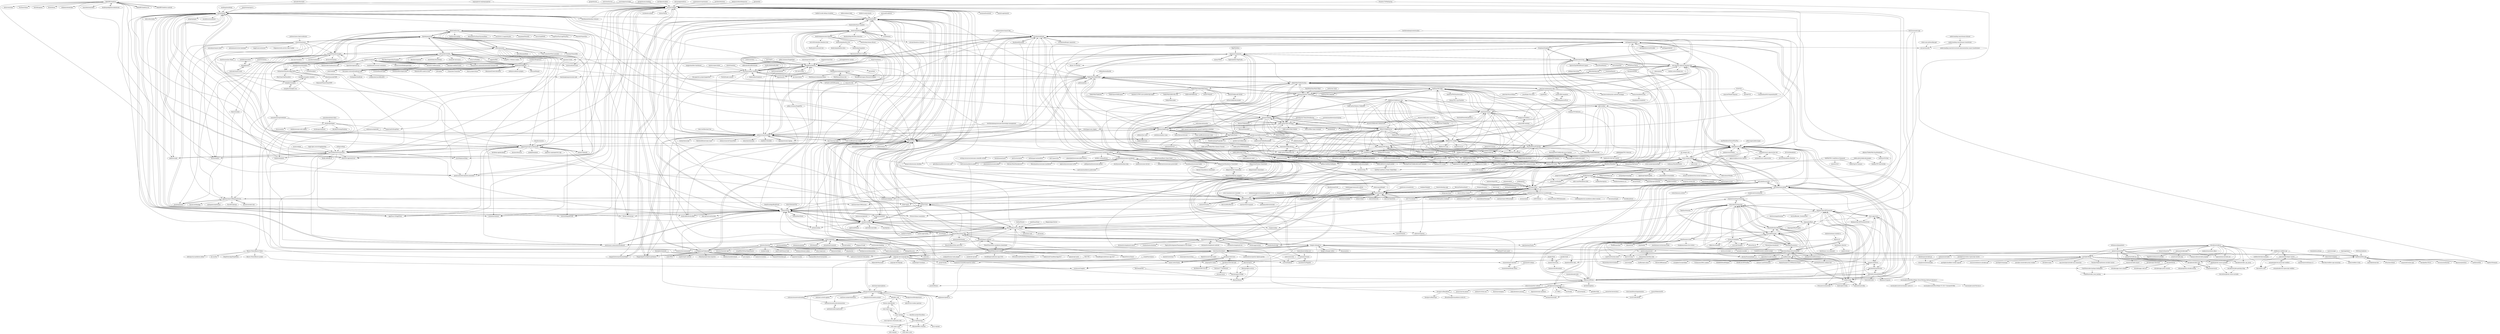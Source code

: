 digraph G {
"kovidgoyal/calibre" -> "laurent22/joplin" ["e"=1]
"aardappel/treesheets" -> "freeplane/freeplane" ["e"=1]
"aardappel/treesheets" -> "zim-desktop-wiki/zim-desktop-wiki"
"aardappel/treesheets" -> "dvorka/mindforger"
"aardappel/treesheets" -> "giuspen/cherrytree"
"aardappel/treesheets" -> "TiddlyWiki/TiddlyWiki5"
"aardappel/treesheets" -> "aardappel/procrastitracker" ["e"=1]
"aardappel/treesheets" -> "TiddlyWiki/TiddlyDesktop"
"aardappel/treesheets" -> "Alexey-T/CudaText" ["e"=1]
"aardappel/treesheets" -> "olivierkes/manuskript"
"aardappel/treesheets" -> "KDE/ghostwriter"
"aardappel/treesheets" -> "aardappel/lobster" ["e"=1]
"aardappel/treesheets" -> "ransome1/sleek" ["e"=1]
"aardappel/treesheets" -> "jokroese/tiddlyroam"
"aardappel/treesheets" -> "pbek/QOwnNotes"
"aardappel/treesheets" -> "tiddly-gittly/TidGi-Desktop"
"alainm23/planify" -> "johannesjo/super-productivity" ["e"=1]
"hediet/vscode-debug-visualizer" -> "foambubble/foam" ["e"=1]
"leanote/leanote" -> "Laverna/laverna" ["e"=1]
"drichard/mindmaps" -> "Laverna/laverna" ["e"=1]
"syncthing/syncthing" -> "laurent22/joplin" ["e"=1]
"klaudiosinani/ao" -> "johannesjo/super-productivity" ["e"=1]
"xournalpp/xournalpp" -> "logseq/logseq" ["e"=1]
"xournalpp/xournalpp" -> "laurent22/joplin" ["e"=1]
"xournalpp/xournalpp" -> "Zettlr/Zettlr" ["e"=1]
"abraunegg/onedrive" -> "laurent22/joplin" ["e"=1]
"IceEnd/Yosoro" -> "BoostIO/BoostNote-Legacy" ["e"=1]
"marktext/marktext" -> "laurent22/joplin" ["e"=1]
"marktext/marktext" -> "notable/notable" ["e"=1]
"marktext/marktext" -> "logseq/logseq" ["e"=1]
"karlicoss/promnesia" -> "WorldBrain/Memex" ["e"=1]
"karlicoss/promnesia" -> "athensresearch/athens" ["e"=1]
"languagetool-org/languagetool" -> "logseq/logseq" ["e"=1]
"languagetool-org/languagetool" -> "laurent22/joplin" ["e"=1]
"ether/etherpad-lite" -> "zadam/trilium" ["e"=1]
"burtonator/polar-bookshelf" -> "WorldBrain/Memex"
"burtonator/polar-bookshelf" -> "athensresearch/athens"
"burtonator/polar-bookshelf" -> "dvorka/mindforger"
"burtonator/polar-bookshelf" -> "Zettlr/Zettlr"
"burtonator/polar-bookshelf" -> "org-roam/org-roam" ["e"=1]
"burtonator/polar-bookshelf" -> "foambubble/foam"
"burtonator/polar-bookshelf" -> "wallabag/wallabag" ["e"=1]
"burtonator/polar-bookshelf" -> "ArchiveBox/ArchiveBox" ["e"=1]
"burtonator/polar-bookshelf" -> "TiddlyWiki/TiddlyWiki5"
"burtonator/polar-bookshelf" -> "kickscondor/fraidycat" ["e"=1]
"burtonator/polar-bookshelf" -> "tianshanghong/awesome-anki" ["e"=1]
"burtonator/polar-bookshelf" -> "FooSoft/anki-connect" ["e"=1]
"burtonator/polar-bookshelf" -> "go-shiori/shiori" ["e"=1]
"burtonator/polar-bookshelf" -> "the-paperless-project/paperless" ["e"=1]
"burtonator/polar-bookshelf" -> "hypothesis/h" ["e"=1]
"rnkn/olivetti" -> "rnkn/fountain-mode" ["e"=1]
"notable/notable" -> "BoostIO/BoostNote-Legacy"
"notable/notable" -> "marktext/marktext" ["e"=1]
"notable/notable" -> "zadam/trilium"
"notable/notable" -> "laurent22/joplin"
"notable/notable" -> "Zettlr/Zettlr"
"notable/notable" -> "vnotex/vnote" ["e"=1]
"notable/notable" -> "foambubble/foam"
"notable/notable" -> "logseq/logseq"
"notable/notable" -> "Eugeny/tabby" ["e"=1]
"notable/notable" -> "vercel/hyper" ["e"=1]
"notable/notable" -> "agalwood/Motrix" ["e"=1]
"notable/notable" -> "carbon-app/carbon" ["e"=1]
"notable/notable" -> "nativefier/nativefier" ["e"=1]
"notable/notable" -> "outline/outline" ["e"=1]
"notable/notable" -> "sharkdp/bat" ["e"=1]
"fregante/GhostText" -> "WorldBrain/Memex" ["e"=1]
"cryptomator/cryptomator" -> "laurent22/joplin" ["e"=1]
"Splode/pomotroid" -> "zidoro/pomatez"
"Splode/pomotroid" -> "zxch3n/PomodoroLogger"
"Splode/pomotroid" -> "johannesjo/super-productivity"
"Splode/pomotroid" -> "ivoronin/TomatoBar" ["e"=1]
"Splode/pomotroid" -> "schmich/marinara"
"Splode/pomotroid" -> "ActivityWatch/activitywatch"
"Splode/pomotroid" -> "Flow-Launcher/Flow.Launcher" ["e"=1]
"Splode/pomotroid" -> "RoderickQiu/wnr"
"Splode/pomotroid" -> "YetAnotherPomodoroApp/YAPA-2"
"Splode/pomotroid" -> "Zettlr/Zettlr"
"Splode/pomotroid" -> "amitmerchant1990/pomolectron"
"Splode/pomotroid" -> "yang991178/fluent-reader" ["e"=1]
"Splode/pomotroid" -> "gnome-pomodoro/gnome-pomodoro" ["e"=1]
"Splode/pomotroid" -> "iSoron/uhabits" ["e"=1]
"Splode/pomotroid" -> "hovancik/stretchly"
"doublespeakgames/adarkroom" -> "HabitRPG/habitica" ["e"=1]
"dvorka/mindforger" -> "dvorka/mindforger-repository"
"dvorka/mindforger" -> "pbek/QOwnNotes"
"dvorka/mindforger" -> "blackhole89/notekit" ["e"=1]
"dvorka/mindforger" -> "burtonator/polar-bookshelf"
"dvorka/mindforger" -> "aardappel/treesheets"
"dvorka/mindforger" -> "Zettlr/Zettlr"
"dvorka/mindforger" -> "jokroese/tiddlyroam"
"dvorka/mindforger" -> "juzzlin/Heimer" ["e"=1]
"dvorka/mindforger" -> "KDE/ghostwriter"
"dvorka/mindforger" -> "athensresearch/athens"
"dvorka/mindforger" -> "zim-desktop-wiki/zim-desktop-wiki"
"dvorka/mindforger" -> "brettkromkamp/awesome-knowledge-management" ["e"=1]
"dvorka/mindforger" -> "dendronhq/dendron"
"dvorka/mindforger" -> "nuttyartist/notes" ["e"=1]
"dvorka/mindforger" -> "WorldBrain/Memex"
"Zettlr/Zettlr" -> "logseq/logseq"
"Zettlr/Zettlr" -> "foambubble/foam"
"Zettlr/Zettlr" -> "marktext/marktext" ["e"=1]
"Zettlr/Zettlr" -> "zadam/trilium"
"Zettlr/Zettlr" -> "laurent22/joplin"
"Zettlr/Zettlr" -> "notable/notable"
"Zettlr/Zettlr" -> "KDE/ghostwriter"
"Zettlr/Zettlr" -> "pbek/QOwnNotes"
"Zettlr/Zettlr" -> "zotero/zotero" ["e"=1]
"Zettlr/Zettlr" -> "athensresearch/athens"
"Zettlr/Zettlr" -> "dendronhq/dendron"
"Zettlr/Zettlr" -> "vnotex/vnote" ["e"=1]
"Zettlr/Zettlr" -> "johannesjo/super-productivity"
"Zettlr/Zettlr" -> "retorquere/zotero-better-bibtex" ["e"=1]
"Zettlr/Zettlr" -> "TiddlyWiki/TiddlyWiki5"
"jordwest/news-feed-eradicator" -> "schmich/marinara" ["e"=1]
"Dynalon/mdwiki" -> "TiddlyWiki/TiddlyWiki5" ["e"=1]
"Dynalon/mdwiki" -> "Laverna/laverna" ["e"=1]
"jaredly/treed" -> "lumenwrites/nulis" ["e"=1]
"danburzo/percollate" -> "burtonator/polar-bookshelf" ["e"=1]
"Laverna/laverna" -> "paperwork/paperwork" ["e"=1]
"Laverna/laverna" -> "BoostIO/BoostNote-Legacy"
"Laverna/laverna" -> "leanote/leanote" ["e"=1]
"Laverna/laverna" -> "Automattic/simplenote-electron"
"Laverna/laverna" -> "wekan/wekan" ["e"=1]
"Laverna/laverna" -> "wallabag/wallabag" ["e"=1]
"Laverna/laverna" -> "standardnotes/app" ["e"=1]
"Laverna/laverna" -> "keeweb/keeweb" ["e"=1]
"Laverna/laverna" -> "JLiscom/OpenNote" ["e"=1]
"Laverna/laverna" -> "benweet/stackedit" ["e"=1]
"Laverna/laverna" -> "joemccann/dillinger" ["e"=1]
"Laverna/laverna" -> "laurent22/joplin"
"Laverna/laverna" -> "pbek/QOwnNotes"
"Laverna/laverna" -> "notable/notable"
"Laverna/laverna" -> "tagspaces/tagspaces"
"wustho/epr" -> "davidgiven/wordgrinder" ["e"=1]
"RoderickQiu/wnr" -> "zxch3n/PomodoroLogger"
"RoderickQiu/wnr" -> "Splode/pomotroid"
"RoderickQiu/wnr" -> "CopyPlusPlus/CopyPlusPlus" ["e"=1]
"RoderickQiu/wnr" -> "zidoro/pomatez"
"RoderickQiu/wnr" -> "Planshit/ProjectEye" ["e"=1]
"RoderickQiu/wnr" -> "GameGodS3/DropPoint" ["e"=1]
"RoderickQiu/wnr" -> "tiddly-gittly/TidGi-Desktop"
"RoderickQiu/wnr" -> "yang991178/fluent-reader" ["e"=1]
"RoderickQiu/wnr" -> "YaoZeyuan/stablog" ["e"=1]
"RoderickQiu/wnr" -> "AlexanderPro/SmartSystemMenu" ["e"=1]
"RoderickQiu/wnr" -> "wo52616111/capslock-plus" ["e"=1]
"RoderickQiu/wnr" -> "huiyadanli/PasteEx" ["e"=1]
"RoderickQiu/wnr" -> "Tyrrrz/LightBulb" ["e"=1]
"RoderickQiu/wnr" -> "avestura/EyesGuard" ["e"=1]
"RoderickQiu/wnr" -> "jasonlong/mater"
"JLiscom/OpenNote" -> "Laverna/laverna" ["e"=1]
"fabiocolacio/Marker" -> "KDE/ghostwriter" ["e"=1]
"sandstorm-io/sandstorm" -> "Laverna/laverna" ["e"=1]
"getferdi/ferdi" -> "Zettlr/Zettlr" ["e"=1]
"meetfranz/franz" -> "BoostIO/BoostNote-Legacy" ["e"=1]
"JaDogg/pydoro" -> "mehdidc/pomodoro"
"JaDogg/pydoro" -> "coolcode/tomato-clock" ["e"=1]
"muety/wakapi" -> "ActivityWatch/activitywatch" ["e"=1]
"brettkromkamp/contextualise" -> "qbit/widdler" ["e"=1]
"brettkromkamp/contextualise" -> "dvorka/mindforger" ["e"=1]
"christianvoigt/argdown" -> "subconsciousnetwork/noosphere" ["e"=1]
"cnwangjie/better-onetab" -> "WorldBrain/Memex" ["e"=1]
"TiddlyWiki/TiddlyDesktop" -> "TiddlyWiki/TiddlyWiki5"
"TiddlyWiki/TiddlyDesktop" -> "tiddly-gittly/TidGi-Desktop"
"TiddlyWiki/TiddlyDesktop" -> "felixhayashi/TW5-TiddlyMap"
"TiddlyWiki/TiddlyDesktop" -> "jokroese/tiddlyroam"
"TiddlyWiki/TiddlyDesktop" -> "donmor/Tiddloid"
"TiddlyWiki/TiddlyDesktop" -> "ibnishak/Timimi"
"TiddlyWiki/TiddlyDesktop" -> "TiddlyWiki/TiddlyWikiClassic"
"TiddlyWiki/TiddlyDesktop" -> "zim-desktop-wiki/zim-desktop-wiki"
"TiddlyWiki/TiddlyDesktop" -> "Arlen22/TiddlyServer"
"TiddlyWiki/TiddlyDesktop" -> "buggyj/savetiddlers"
"TiddlyWiki/TiddlyDesktop" -> "jaap-karssenberg/zim-wiki"
"TiddlyWiki/TiddlyDesktop" -> "NicolasPetton/Projectify"
"TiddlyWiki/TiddlyDesktop" -> "postkevone/tiddlyresearch"
"TiddlyWiki/TiddlyDesktop" -> "flibbles/tw5-relink"
"TiddlyWiki/TiddlyDesktop" -> "OokTech/TW5-Bob"
"Planshit/ProjectEye" -> "RoderickQiu/wnr" ["e"=1]
"gitahead/gitahead" -> "pbek/QOwnNotes" ["e"=1]
"rcaelers/workrave" -> "hovancik/stretchly"
"rcaelers/workrave" -> "slgobinath/SafeEyes"
"rcaelers/workrave" -> "tom-james-watson/breaktimer-app"
"rcaelers/workrave" -> "jonls/redshift" ["e"=1]
"rcaelers/workrave" -> "humanetech-community/awesome-humane-tech" ["e"=1]
"rcaelers/workrave" -> "zim-desktop-wiki/zim-desktop-wiki"
"rcaelers/workrave" -> "dziemborowicz/hourglass"
"rcaelers/workrave" -> "dictation-toolbox/Caster" ["e"=1]
"rcaelers/workrave" -> "theunraveler/taskwarrior-web" ["e"=1]
"rcaelers/workrave" -> "OpenShot/openshot-qt" ["e"=1]
"rcaelers/workrave" -> "mozilla/multi-account-containers" ["e"=1]
"rcaelers/workrave" -> "avestura/EyesGuard" ["e"=1]
"rcaelers/workrave" -> "thesourcerer8/hddsuperclone" ["e"=1]
"rcaelers/workrave" -> "dictation-toolbox/aenea" ["e"=1]
"rcaelers/workrave" -> "gnome-pomodoro/gnome-pomodoro" ["e"=1]
"mholt/timeliner" -> "burtonator/polar-bookshelf" ["e"=1]
"suziwen/markdownxiaoshujiang" -> "tiddly-gittly/TidGi-Desktop" ["e"=1]
"nikitavoloboev/nikiv" -> "foambubble/foam" ["e"=1]
"rnkn/fountain-mode" -> "rnkn/olivetti" ["e"=1]
"rnkn/fountain-mode" -> "rnkn/binder" ["e"=1]
"rnkn/fountain-mode" -> "ifrost/afterwriting-labs"
"rnkn/fountain-mode" -> "alezost/bui.el"
"rnkn/fountain-mode" -> "joostkremers/writeroom-mode" ["e"=1]
"rnkn/fountain-mode" -> "frankjonen/emacs-for-writers" ["e"=1]
"rnkn/fountain-mode" -> "TheBB/spaceline" ["e"=1]
"osnr/TabFS" -> "WorldBrain/Memex" ["e"=1]
"crow-translate/crow-translate" -> "pbek/QOwnNotes" ["e"=1]
"TobseF/boostnote-markdown-cheatsheet" -> "BoostIO/boost-releases"
"TobseF/boostnote-markdown-cheatsheet" -> "BoostIO/boostnote-mobile"
"ebpa/tui.el" -> "alezost/bui.el"
"ebpa/tui.el" -> "bard/emacs-director"
"zxch3n/PomodoroLogger" -> "Splode/pomotroid"
"zxch3n/PomodoroLogger" -> "RoderickQiu/wnr"
"zxch3n/PomodoroLogger" -> "zidoro/pomatez"
"zxch3n/PomodoroLogger" -> "YetAnotherPomodoroApp/YAPA-2"
"zxch3n/PomodoroLogger" -> "johannesjo/super-productivity"
"zxch3n/PomodoroLogger" -> "amitmerchant1990/pomolectron"
"zxch3n/PomodoroLogger" -> "mehdidc/pomodoro"
"zxch3n/PomodoroLogger" -> "MayGo/tockler" ["e"=1]
"zxch3n/PomodoroLogger" -> "jasonlong/mater"
"zxch3n/PomodoroLogger" -> "ransome1/sleek" ["e"=1]
"zxch3n/PomodoroLogger" -> "manuelernestog/weektodo" ["e"=1]
"zxch3n/PomodoroLogger" -> "lazy-guy/tomodoro"
"zxch3n/PomodoroLogger" -> "cassidoo/todometer" ["e"=1]
"zxch3n/PomodoroLogger" -> "kevinschoon/pomo" ["e"=1]
"zxch3n/PomodoroLogger" -> "ActivityWatch/activitywatch"
"story-apps/starc" -> "dimkanovikov/KITScenarist"
"story-apps/starc" -> "teriflix/scrite"
"story-apps/starc" -> "dimkanovikov/KITScenaristCore"
"story-apps/starc" -> "trelby/trelby"
"story-apps/starc" -> "lmparppei/Beat"
"renerocksai/sublime_zk" -> "cotoami/cotoami" ["e"=1]
"GitJournal/GitJournal" -> "foambubble/foam"
"GitJournal/GitJournal" -> "dendronhq/dendron"
"GitJournal/GitJournal" -> "redsolver/noteless" ["e"=1]
"GitJournal/GitJournal" -> "Vinzent03/obsidian-git" ["e"=1]
"GitJournal/GitJournal" -> "gsantner/markor" ["e"=1]
"GitJournal/GitJournal" -> "maks/MGit" ["e"=1]
"GitJournal/GitJournal" -> "orgzly/orgzly-android" ["e"=1]
"GitJournal/GitJournal" -> "MaggieAppleton/digital-gardeners" ["e"=1]
"GitJournal/GitJournal" -> "athensresearch/athens"
"GitJournal/GitJournal" -> "Zettlr/Zettlr"
"GitJournal/GitJournal" -> "vHanda/google-keep-exporter" ["e"=1]
"GitJournal/GitJournal" -> "deathau/markdownload" ["e"=1]
"GitJournal/GitJournal" -> "xwmx/nb" ["e"=1]
"GitJournal/GitJournal" -> "andymatuschak/note-link-janitor" ["e"=1]
"GitJournal/GitJournal" -> "jrnl-org/jrnl" ["e"=1]
"adblockradio/adblockradio" -> "burtonator/polar-bookshelf" ["e"=1]
"jaap-karssenberg/zim-wiki" -> "zim-desktop-wiki/zim-desktop-wiki"
"jaap-karssenberg/zim-wiki" -> "jaap-karssenberg/zim-android-mockapp"
"jaap-karssenberg/zim-wiki" -> "Xunius/markdown2zim"
"jaap-karssenberg/zim-wiki" -> "TiddlyWiki/TiddlyDesktop"
"jaap-karssenberg/zim-wiki" -> "ecodiv/ZIM-templates"
"jaap-karssenberg/zim-wiki" -> "kcg/Zim4A"
"jaap-karssenberg/zim-wiki" -> "scar45/ResponsivePivot"
"jaap-karssenberg/zim-wiki" -> "jrm4/Eight-Five-Zero"
"jaap-karssenberg/zim-wiki" -> "alexivkin/VectorWiktor"
"cybersemics/em" -> "c2d7fa/thinktool"
"vkbo/novelWriter" -> "olivierkes/manuskript"
"vkbo/novelWriter" -> "andreafeccomandi/bibisco"
"vkbo/novelWriter" -> "KDE/ghostwriter"
"vkbo/novelWriter" -> "garybentley/quollwriter"
"vkbo/novelWriter" -> "jacquetc/skribisto"
"vkbo/novelWriter" -> "gottcode/focuswriter"
"vkbo/novelWriter" -> "story-apps/starc"
"vkbo/novelWriter" -> "Zettlr/Zettlr"
"vkbo/novelWriter" -> "zim-desktop-wiki/zim-desktop-wiki"
"vkbo/novelWriter" -> "dimkanovikov/KITScenarist"
"vkbo/novelWriter" -> "kevboh/longform" ["e"=1]
"vkbo/novelWriter" -> "davidgiven/wordgrinder"
"vkbo/novelWriter" -> "juzzlin/Heimer" ["e"=1]
"vkbo/novelWriter" -> "robinsloan/perfect-edition" ["e"=1]
"vkbo/novelWriter" -> "aardappel/treesheets"
"RehanSaeed/Bash-Cheat-Sheet" -> "lifeparticle/Markdown-Cheatsheet" ["e"=1]
"noduslabs/infranodus" -> "jokroese/tiddlyroam" ["e"=1]
"ondras/my-mind" -> "felixhayashi/TW5-TiddlyMap" ["e"=1]
"tomighty/tomighty" -> "tomighty/tomighty-osx"
"tomighty/tomighty" -> "tomighty/tomighty-windows"
"tomighty/tomighty" -> "gnome-pomodoro/gnome-pomodoro" ["e"=1]
"setpixel/storyboard-fountain" -> "ifrost/afterwriting-labs"
"setpixel/storyboard-fountain" -> "HendrikNoeller/Writer"
"setpixel/storyboard-fountain" -> "nyousefi/Fountain"
"trelby/trelby" -> "limburgher/trelby"
"trelby/trelby" -> "dimkanovikov/KITScenarist"
"trelby/trelby" -> "oskusalerma/trelby"
"trelby/trelby" -> "piersdeseilligny/betterfountain"
"trelby/trelby" -> "ProLoser/screenwriter"
"trelby/trelby" -> "lmparppei/Beat"
"trelby/trelby" -> "story-apps/starc"
"trelby/trelby" -> "teriflix/scrite"
"trelby/trelby" -> "HendrikNoeller/Writer"
"gildas-lormeau/SingleFileZ" -> "WorldBrain/Memex" ["e"=1]
"kickscondor/fraidycat" -> "burtonator/polar-bookshelf" ["e"=1]
"kickscondor/fraidycat" -> "WorldBrain/Memex" ["e"=1]
"TiddlyWiki/TiddlyWikiClassic" -> "danielo515/TW5-auto-publish2gh-pages"
"TiddlyWiki/TiddlyWikiClassic" -> "TiddlyWiki/TiddlyWiki5"
"TiddlyWiki/TiddlyWikiClassic" -> "ibnishak/Timimi"
"TiddlyWiki/TiddlyWikiClassic" -> "TiddlyWiki/TiddlyDesktop"
"TiddlyWiki/TiddlyWikiClassic" -> "TiddlyWiki/tiddlywiki.com"
"TiddlyWiki/TiddlyWikiClassic" -> "tiddlyweb/tiddlyweb"
"TiddlyWiki/TiddlyWikiClassic" -> "roma0104/gsd5"
"TiddlyWiki/TiddlyWikiClassic" -> "TiddlyWiki/TiddlyFox"
"TiddlyWiki/TiddlyWikiClassic" -> "TiddlySpace/tiddlyspace"
"TiddlyWiki/TiddlyWikiClassic" -> "donmor/Tiddloid"
"TiddlyWiki/TiddlyWikiClassic" -> "djmaze/tiddlywiki-docker"
"TiddlyWiki/TiddlyWikiClassic" -> "Arlen22/TiddlyServer"
"juzzlin/Heimer" -> "dvorka/mindforger" ["e"=1]
"Airtable/airtable-gatsbyjs-blog" -> "kevzettler/gatsby-source-airtable"
"toggl-open-source/toggldesktop" -> "ActivityWatch/activitywatch" ["e"=1]
"Airtable/blocks" -> "Airtable/apps-todo-list"
"Airtable/blocks" -> "Airtable/apps-base-schema"
"Airtable/blocks" -> "Airtable/apps-print-records"
"Zettelkasten-Team/Zettelkasten" -> "jokroese/tiddlyroam" ["e"=1]
"Zettelkasten-Team/Zettelkasten" -> "postkevone/tiddlyresearch" ["e"=1]
"Zettelkasten-Team/Zettelkasten" -> "tiddly-gittly/TidGi-Desktop" ["e"=1]
"samuelmeuli/mini-diary" -> "lostdesign/linked" ["e"=1]
"lmparppei/Beat" -> "lmparppei/BeatPlugins"
"lmparppei/Beat" -> "HendrikNoeller/Writer"
"lmparppei/Beat" -> "ifrost/afterwriting-labs"
"lmparppei/Beat" -> "nyousefi/Fountain"
"piersdeseilligny/betterfountain" -> "nyousefi/Fountain"
"piersdeseilligny/betterfountain" -> "ifrost/afterwriting-labs"
"piersdeseilligny/betterfountain" -> "mattdaly/Fountain.js"
"piersdeseilligny/betterfountain" -> "trelby/trelby"
"piersdeseilligny/betterfountain" -> "ProLoser/screenwriter"
"piersdeseilligny/betterfountain" -> "lmparppei/Beat"
"piersdeseilligny/betterfountain" -> "dimkanovikov/KITScenarist"
"piersdeseilligny/betterfountain" -> "HendrikNoeller/Writer"
"piersdeseilligny/betterfountain" -> "oparaskos/vscode-fountain"
"piersdeseilligny/betterfountain" -> "eprovst/wrap"
"piersdeseilligny/betterfountain" -> "jonnygreenwald/fountain-js"
"piersdeseilligny/betterfountain" -> "superlou/fountain-atom"
"piersdeseilligny/betterfountain" -> "teriflix/scrite"
"piersdeseilligny/betterfountain" -> "vilcans/screenplain"
"piersdeseilligny/betterfountain" -> "derickc/Fountainhead"
"OokTech/TW5-Bob" -> "OokTech/TW5-BobEXE"
"OokTech/TW5-Bob" -> "NicolasPetton/Projectify"
"OokTech/TW5-Bob" -> "Arlen22/TiddlyServer"
"OokTech/TW5-Bob" -> "crazko/krystal"
"OokTech/TW5-Bob" -> "NicolasPetton/Notebook"
"OokTech/TW5-Bob" -> "snowgoon88/TW5-extendedit"
"OokTech/TW5-Bob" -> "flibbles/tw5-relink"
"OokTech/TW5-Bob" -> "kookma/TW-Shiraz"
"OokTech/TW5-Bob" -> "kookma/TW-Refnotes"
"OokTech/TW5-Bob" -> "thediveo/TW5FontAwesome"
"OokTech/TW5-Bob" -> "donmor/Tiddloid"
"OokTech/TW5-Bob" -> "buggyj/tiddlyclip"
"OokTech/TW5-Bob" -> "saqimtiaz/streams"
"OokTech/TW5-Bob" -> "felixhayashi/TW5-TiddlyMap"
"OokTech/TW5-Bob" -> "OokTech/TW5-SingleExecutable"
"andreafeccomandi/bibisco" -> "olivierkes/manuskript"
"andreafeccomandi/bibisco" -> "garybentley/quollwriter"
"andreafeccomandi/bibisco" -> "jacquetc/skribisto"
"andreafeccomandi/bibisco" -> "vkbo/novelWriter"
"andreafeccomandi/bibisco" -> "trelby/trelby"
"andreafeccomandi/bibisco" -> "story-apps/starc"
"andreafeccomandi/bibisco" -> "gottcode/focuswriter"
"andreafeccomandi/bibisco" -> "dimkanovikov/KITScenarist"
"andreafeccomandi/bibisco" -> "XRoemer/Organon"
"andreafeccomandi/bibisco" -> "tweecode/twine" ["e"=1]
"andreafeccomandi/bibisco" -> "wavemakercards/WaveMaker-Novel-Writing-Software-Version-3"
"andreafeccomandi/bibisco" -> "KDE/ghostwriter"
"dimkanovikov/KITScenarist" -> "story-apps/starc"
"dimkanovikov/KITScenarist" -> "trelby/trelby"
"dimkanovikov/KITScenarist" -> "oskusalerma/trelby"
"dimkanovikov/KITScenarist" -> "ifrost/afterwriting-labs"
"dimkanovikov/KITScenarist" -> "ProLoser/screenwriter"
"dimkanovikov/KITScenarist" -> "jacquetc/skribisto"
"dimkanovikov/KITScenarist" -> "piersdeseilligny/betterfountain"
"dimkanovikov/KITScenarist" -> "HendrikNoeller/Writer"
"dimkanovikov/KITScenarist" -> "dimkanovikov/KITScenaristCore"
"dimkanovikov/KITScenarist" -> "Aztorius/magicfountain"
"dimkanovikov/KITScenarist" -> "tin2tin/Blender_Screenwriter" ["e"=1]
"jbolda/gatsby-source-airtable" -> "kevzettler/gatsby-source-airtable"
"jbolda/gatsby-source-airtable" -> "Airtable/airtable-gatsbyjs-blog"
"jbolda/gatsby-source-airtable" -> "wkocjan/gatsby-airtable-listing"
"marubinotto/Piggydb" -> "cotoami/cotoami"
"Dijji/FileMeta" -> "tagspaces/tagspaces" ["e"=1]
"buggyj/savetiddlers" -> "pmario/file-backups"
"buggyj/savetiddlers" -> "ibnishak/Timimi"
"CondeNast/atjson" -> "argimenes/standoff-properties-editor" ["e"=1]
"BoostIO/boostnote-mobile" -> "BoostIO/BoostNote-Legacy"
"BoostIO/boostnote-mobile" -> "TobseF/boostnote-markdown-cheatsheet"
"BoostIO/boostnote-mobile" -> "infinitered/ChainReactApp2017" ["e"=1]
"BoostIO/boostnote-mobile" -> "BoostIO/ever2boost"
"BoostIO/boostnote-mobile" -> "RCiesielczuk/HackerBuzz-ReactNative" ["e"=1]
"BoostIO/boostnote-mobile" -> "BoostIO/boost-releases"
"BoostIO/boostnote-mobile" -> "BoostIO/BoostNote-App"
"BoostIO/boostnote-mobile" -> "gitpoint/git-point" ["e"=1]
"BoostIO/boostnote-mobile" -> "DroidKaigi/conference-app-2017" ["e"=1]
"BoostIO/boostnote-mobile" -> "cookpad/license-tools-plugin" ["e"=1]
"BoostIO/boostnote-mobile" -> "insiderdev/qrcode" ["e"=1]
"BoostIO/boostnote-mobile" -> "DroidKaigi/conference-app-2018" ["e"=1]
"gingko/client" -> "lumenwrites/nulis"
"gingko/client" -> "c2d7fa/thinktool"
"wavemakercards/WaveMaker-Novel-Writing-Software-Version-3" -> "wavemakercards/Version-4"
"wavemakercards/WaveMaker-Novel-Writing-Software-Version-3" -> "wavemakercards/wavemaker-cards-v4"
"wavemakercards/WaveMaker-Novel-Writing-Software-Version-3" -> "wavemakercards/WaveMaker-V2-2017-ChromeOS-Web"
"ibnishak/Timimi" -> "kookma/TW-Commander"
"ibnishak/Timimi" -> "NicolasPetton/Projectify"
"ibnishak/Timimi" -> "buggyj/savetiddlers"
"ibnishak/Timimi" -> "donmor/Tiddloid"
"ibnishak/Timimi" -> "kookma/TW-Scripts"
"ibnishak/Timimi" -> "saqimtiaz/streams"
"ibnishak/Timimi" -> "NicolasPetton/Notebook"
"ibnishak/Timimi" -> "OokTech/TW5-Bob"
"ibnishak/Timimi" -> "tiddlyhost/tiddlyhost-com"
"ibnishak/Timimi" -> "qbit/widdler"
"ibnishak/Timimi" -> "Arlen22/TiddlyServer"
"ibnishak/Timimi" -> "NoteSelf/NoteSelf.github.io"
"ibnishak/Timimi" -> "TiddlyWiki/TiddlyWikiLinks"
"ibnishak/Timimi" -> "buggyj/tiddlyclip-plugin"
"ibnishak/Timimi" -> "flibbles/tw5-relink"
"Marxsal/Quinoid01" -> "TiddlyWiki/aTW"
"djmaze/tiddlywiki-docker" -> "m0wer/tiddlywiki-docker"
"tomighty/tomighty-osx" -> "tomighty/tomighty"
"tomighty/tomighty-osx" -> "tomighty/tomighty-windows"
"ubolonton/emacs-module-rs" -> "ebpa/tui.el" ["e"=1]
"dvorka/mindforger-repository" -> "dvorka/mindforger"
"michelolvera/vs-ghostwriter-old" -> "KDE/ghostwriter"
"michelolvera/vs-ghostwriter-old" -> "jggouvea/ghostwriter-themes"
"michelolvera/vs-ghostwriter-old" -> "michelolvera/vs-ghostwriter"
"michelolvera/vs-ghostwriter-old" -> "JP1016/Markdown-Electron"
"bimlas/tw5-locator" -> "kookma/TW-Commander"
"lukaszbanasiak/YAPA" -> "Harpseal/TomatoTimerWPF"
"postlight/liftoff" -> "postlight/trimmings"
"postlight/liftoff" -> "portable-cto/airtable-proxy-worker"
"postlight/liftoff" -> "postlight/cloudflare-worker-app-kit"
"postlight/liftoff" -> "wkocjan/gatsby-airtable-listing"
"postlight/liftoff" -> "Airtable/scripts"
"postlight/liftoff" -> "saas-developer/airtable-api-connection"
"postlight/liftoff" -> "TerabyteTiger/gridsome-airtable-starter"
"postlight/liftoff" -> "jbolda/gatsby-source-airtable"
"postlight/liftoff" -> "Airtable/blocks"
"postlight/liftoff" -> "rosszurowski/micro-airtable-api"
"postlight/liftoff" -> "Airtable/airtable-ruby"
"donmor/Tiddloid" -> "donmor/TiddloidLite"
"donmor/Tiddloid" -> "flibbles/tw5-relink"
"donmor/Tiddloid" -> "Arlen22/TiddlyServer"
"donmor/Tiddloid" -> "ibnishak/Timimi"
"donmor/Tiddloid" -> "OokTech/TW5-Bob"
"donmor/Tiddloid" -> "oflg/TiddlyMemo"
"donmor/Tiddloid" -> "keatonlao/tiddlywiki-xp"
"donmor/Tiddloid" -> "kookma/TW-Shiraz"
"donmor/Tiddloid" -> "oeyoews/tiddlywiki-codemirror6"
"donmor/Tiddloid" -> "tiddly-gittly/TidGi-Desktop"
"donmor/Tiddloid" -> "ThaddeusJiang/Projectify"
"donmor/Tiddloid" -> "NicolasPetton/Notebook"
"donmor/Tiddloid" -> "bimlas/tw5-highlight-searched-text"
"donmor/Tiddloid" -> "tiddly-gittly/TiddlyWiki-CPL"
"donmor/Tiddloid" -> "kookma/TW-Scripts"
"kookma/TW-Shiraz" -> "kookma/TW-Scripts"
"kookma/TW-Shiraz" -> "saqimtiaz/streams"
"kookma/TW-Shiraz" -> "kookma/TW-Trashbin"
"kookma/TW-Shiraz" -> "kookma/TW-Commander"
"kookma/TW-Shiraz" -> "kookma/TW-Gatha"
"kookma/TW-Shiraz" -> "kookma/TWE-Mehregan"
"kookma/TW-Shiraz" -> "tiddly-gittly/tw-echarts"
"kookma/TW-Shiraz" -> "Souk21/TW-commandpalette"
"kookma/TW-Commander" -> "kookma/TW-Shiraz"
"kookma/TW-Commander" -> "kookma/TW-Gatha"
"kookma/TW-Commander" -> "bimlas/tw5-highlight-searched-text"
"kookma/TW-Commander" -> "tiddly-gittly/tw-echarts"
"kookma/TW-Commander" -> "kookma/TW-Section"
"kookma/TW-Commander" -> "flibbles/tw5-uglify"
"EricCanull/fxsortinganimation" -> "Col-E/Code2HTML" ["e"=1]
"fission-codes/fission" -> "ucan-wg/ts-ucan"
"pmario/file-backups" -> "buggyj/savetiddlers"
"argimenes/standoff-properties-editor" -> "argimenes/speedy-ts"
"jdjdjdjdjdjd/TW5-Material" -> "hoelzro/tw-full-text-search"
"kookma/TW-Scripts" -> "kookma/TW-Shiraz"
"OokTech/TW5-BobEXE" -> "OokTech/TW5-Bob"
"kookma/TW-Refnotes" -> "kookma/TW-Section"
"kookma/TW-Todolist" -> "kookma/TW-Gatha"
"thediveo/TwTube" -> "kookma/TW-Searchwikis"
"taniarascia/takenote" -> "notable/notable" ["e"=1]
"0xGG/crossnote-app" -> "Ogefest/Notepack" ["e"=1]
"0xGG/crossnote-app" -> "dvorka/mindforger" ["e"=1]
"0xGG/crossnote-app" -> "bangle-io/bangle-io" ["e"=1]
"0xGG/crossnote-app" -> "churichard/notabase" ["e"=1]
"dendronhq/dendron" -> "foambubble/foam"
"dendronhq/dendron" -> "athensresearch/athens"
"dendronhq/dendron" -> "Zettlr/Zettlr"
"dendronhq/dendron" -> "logseq/logseq"
"dendronhq/dendron" -> "MaggieAppleton/digital-gardeners" ["e"=1]
"dendronhq/dendron" -> "org-roam/org-roam" ["e"=1]
"dendronhq/dendron" -> "GitJournal/GitJournal"
"dendronhq/dendron" -> "svsool/memo" ["e"=1]
"dendronhq/dendron" -> "zadam/trilium"
"dendronhq/dendron" -> "xwmx/nb" ["e"=1]
"dendronhq/dendron" -> "KasperZutterman/Second-Brain" ["e"=1]
"dendronhq/dendron" -> "dendronhq/awesome-dendron"
"dendronhq/dendron" -> "blacksmithgu/obsidian-dataview" ["e"=1]
"dendronhq/dendron" -> "dvorka/mindforger"
"dendronhq/dendron" -> "TiddlyWiki/TiddlyWiki5"
"obsidianmd/obsidian-releases" -> "logseq/logseq" ["e"=1]
"obsidianmd/obsidian-releases" -> "laurent22/joplin" ["e"=1]
"geany/geany" -> "zim-desktop-wiki/zim-desktop-wiki" ["e"=1]
"coolcode/tomato-clock" -> "JaDogg/pydoro" ["e"=1]
"oniony/TMSU" -> "tagspaces/tagspaces" ["e"=1]
"logseq/logseq" -> "AppFlowy-IO/AppFlowy" ["e"=1]
"logseq/logseq" -> "toeverything/AFFiNE" ["e"=1]
"logseq/logseq" -> "siyuan-note/siyuan" ["e"=1]
"logseq/logseq" -> "laurent22/joplin"
"logseq/logseq" -> "zadam/trilium"
"logseq/logseq" -> "usememos/memos" ["e"=1]
"logseq/logseq" -> "syncthing/syncthing" ["e"=1]
"logseq/logseq" -> "mattermost-community/focalboard" ["e"=1]
"logseq/logseq" -> "athensresearch/athens"
"logseq/logseq" -> "penpot/penpot" ["e"=1]
"logseq/logseq" -> "omnivore-app/omnivore" ["e"=1]
"logseq/logseq" -> "foambubble/foam"
"logseq/logseq" -> "excalidraw/excalidraw" ["e"=1]
"logseq/logseq" -> "helix-editor/helix" ["e"=1]
"logseq/logseq" -> "obsidianmd/obsidian-releases" ["e"=1]
"andymatuschak/orbit" -> "athensresearch/athens" ["e"=1]
"andymatuschak/orbit" -> "unigraph-dev/unigraph-dev" ["e"=1]
"athensresearch/athens" -> "org-roam/org-roam" ["e"=1]
"athensresearch/athens" -> "foambubble/foam"
"athensresearch/athens" -> "logseq/logseq"
"athensresearch/athens" -> "dendronhq/dendron"
"athensresearch/athens" -> "tonsky/datascript" ["e"=1]
"athensresearch/athens" -> "MaggieAppleton/digital-gardeners" ["e"=1]
"athensresearch/athens" -> "Zettlr/Zettlr"
"athensresearch/athens" -> "MatthieuBizien/roam-to-git" ["e"=1]
"athensresearch/athens" -> "athensresearch/ClojureFam" ["e"=1]
"athensresearch/athens" -> "logseq/awesome-logseq" ["e"=1]
"athensresearch/athens" -> "babashka/babashka" ["e"=1]
"athensresearch/athens" -> "replikativ/datahike" ["e"=1]
"athensresearch/athens" -> "jokroese/tiddlyroam"
"athensresearch/athens" -> "KasperZutterman/Second-Brain" ["e"=1]
"athensresearch/athens" -> "roam-unofficial/roam-toolkit" ["e"=1]
"iSoron/uhabits" -> "ActivityWatch/activitywatch" ["e"=1]
"foambubble/foam" -> "dendronhq/dendron"
"foambubble/foam" -> "athensresearch/athens"
"foambubble/foam" -> "logseq/logseq"
"foambubble/foam" -> "Zettlr/Zettlr"
"foambubble/foam" -> "foambubble/foam-template" ["e"=1]
"foambubble/foam" -> "zadam/trilium"
"foambubble/foam" -> "MaggieAppleton/digital-gardeners" ["e"=1]
"foambubble/foam" -> "org-roam/org-roam" ["e"=1]
"foambubble/foam" -> "notable/notable"
"foambubble/foam" -> "laurent22/joplin"
"foambubble/foam" -> "kmaasrud/awesome-obsidian" ["e"=1]
"foambubble/foam" -> "xwmx/nb" ["e"=1]
"foambubble/foam" -> "outline/outline" ["e"=1]
"foambubble/foam" -> "GitJournal/GitJournal"
"foambubble/foam" -> "svsool/memo" ["e"=1]
"markmap/markmap" -> "logseq/logseq" ["e"=1]
"siyuan-note/siyuan" -> "logseq/logseq" ["e"=1]
"siyuan-note/siyuan" -> "zadam/trilium" ["e"=1]
"siyuan-note/siyuan" -> "laurent22/joplin" ["e"=1]
"zotero/zotero" -> "Zettlr/Zettlr" ["e"=1]
"paperwork/paperwork" -> "Laverna/laverna" ["e"=1]
"pavlobu/deskreen" -> "laurent22/joplin" ["e"=1]
"MaggieAppleton/digital-gardeners" -> "athensresearch/athens" ["e"=1]
"MaggieAppleton/digital-gardeners" -> "foambubble/foam" ["e"=1]
"joemccann/dillinger" -> "Laverna/laverna" ["e"=1]
"hediet/vscode-drawio" -> "foambubble/foam" ["e"=1]
"TiddlyWiki/TiddlyWiki5" -> "TiddlyWiki/TiddlyDesktop"
"TiddlyWiki/TiddlyWiki5" -> "felixhayashi/TW5-TiddlyMap"
"TiddlyWiki/TiddlyWiki5" -> "tiddly-gittly/TidGi-Desktop"
"TiddlyWiki/TiddlyWiki5" -> "TiddlyWiki/TiddlyWikiClassic"
"TiddlyWiki/TiddlyWiki5" -> "dokuwiki/dokuwiki" ["e"=1]
"TiddlyWiki/TiddlyWiki5" -> "zadam/trilium"
"TiddlyWiki/TiddlyWiki5" -> "athensresearch/athens"
"TiddlyWiki/TiddlyWiki5" -> "Zettlr/Zettlr"
"TiddlyWiki/TiddlyWiki5" -> "gollum/gollum" ["e"=1]
"TiddlyWiki/TiddlyWiki5" -> "logseq/logseq"
"TiddlyWiki/TiddlyWiki5" -> "donmor/Tiddloid"
"TiddlyWiki/TiddlyWiki5" -> "jokroese/tiddlyroam"
"TiddlyWiki/TiddlyWiki5" -> "foambubble/foam"
"TiddlyWiki/TiddlyWiki5" -> "requarks/wiki" ["e"=1]
"TiddlyWiki/TiddlyWiki5" -> "org-roam/org-roam" ["e"=1]
"mailpile/Mailpile" -> "Laverna/laverna" ["e"=1]
"HappenApps/Quiver" -> "BoostIO/BoostNote-Legacy" ["e"=1]
"KasperZutterman/Second-Brain" -> "athensresearch/athens" ["e"=1]
"tiddly-gittly/TidGi-Desktop" -> "TiddlyWiki/TiddlyDesktop"
"tiddly-gittly/TidGi-Desktop" -> "donmor/Tiddloid"
"tiddly-gittly/TidGi-Desktop" -> "TiddlyWiki/TiddlyWiki5"
"tiddly-gittly/TidGi-Desktop" -> "Nriver/trilium-translation" ["e"=1]
"tiddly-gittly/TidGi-Desktop" -> "felixhayashi/TW5-TiddlyMap"
"tiddly-gittly/TidGi-Desktop" -> "tiddly-gittly/TidGi-Mobile"
"tiddly-gittly/TidGi-Desktop" -> "PKM-er/Blue-topaz-example" ["e"=1]
"tiddly-gittly/TidGi-Desktop" -> "webclipper/web-clipper" ["e"=1]
"tiddly-gittly/TidGi-Desktop" -> "oflg/TiddlyMemo"
"tiddly-gittly/TidGi-Desktop" -> "ibnishak/Timimi"
"tiddly-gittly/TidGi-Desktop" -> "Arlen22/TiddlyServer"
"tiddly-gittly/TidGi-Desktop" -> "feeddd/feeds" ["e"=1]
"tiddly-gittly/TidGi-Desktop" -> "hui-Zz/RunAny" ["e"=1]
"tiddly-gittly/TidGi-Desktop" -> "logseq/awesome-logseq" ["e"=1]
"tiddly-gittly/TidGi-Desktop" -> "jokroese/tiddlyroam"
"espanso/espanso" -> "logseq/logseq" ["e"=1]
"microsoft/codetour" -> "foambubble/foam" ["e"=1]
"moneymanagerex/moneymanagerex" -> "pbek/QOwnNotes" ["e"=1]
"seatable/seatable" -> "postlight/liftoff"
"archivy/archivy" -> "athensresearch/athens" ["e"=1]
"archivy/archivy" -> "WorldBrain/Memex" ["e"=1]
"git-cola/git-cola" -> "retext-project/retext" ["e"=1]
"git-cola/git-cola" -> "pbek/QOwnNotes" ["e"=1]
"trehn/termdown" -> "JaDogg/pydoro" ["e"=1]
"pbek/QOwnNotes" -> "Zettlr/Zettlr"
"pbek/QOwnNotes" -> "vnotex/vnote" ["e"=1]
"pbek/QOwnNotes" -> "KDE/ghostwriter"
"pbek/QOwnNotes" -> "nuttyartist/notes" ["e"=1]
"pbek/QOwnNotes" -> "zim-desktop-wiki/zim-desktop-wiki"
"pbek/QOwnNotes" -> "dvorka/mindforger"
"pbek/QOwnNotes" -> "giuspen/cherrytree"
"pbek/QOwnNotes" -> "pbek/qmarkdowntextedit" ["e"=1]
"pbek/QOwnNotes" -> "tagspaces/tagspaces"
"pbek/QOwnNotes" -> "zadam/trilium"
"pbek/QOwnNotes" -> "floccusaddon/floccus" ["e"=1]
"pbek/QOwnNotes" -> "Laverna/laverna"
"pbek/QOwnNotes" -> "martinrotter/rssguard" ["e"=1]
"pbek/QOwnNotes" -> "laurent22/joplin"
"pbek/QOwnNotes" -> "hluk/CopyQ" ["e"=1]
"brettkromkamp/awesome-knowledge-management" -> "jokroese/tiddlyroam" ["e"=1]
"brettkromkamp/awesome-knowledge-management" -> "athensresearch/athens" ["e"=1]
"foambubble/foam-template" -> "foambubble/foam" ["e"=1]
"foambubble/foam-template" -> "dendronhq/dendron" ["e"=1]
"foambubble/foam-template" -> "athensresearch/athens" ["e"=1]
"ryanlelek/Raneto" -> "TiddlyWiki/TiddlyWiki5" ["e"=1]
"ryanlelek/Raneto" -> "Laverna/laverna" ["e"=1]
"DoTheEvo/ANGRYsearch" -> "jaap-karssenberg/zim-wiki" ["e"=1]
"SwiftLaTeX/SwiftLaTeX" -> "burtonator/polar-bookshelf" ["e"=1]
"tom-james-watson/breaktimer-app" -> "hovancik/stretchly"
"tom-james-watson/breaktimer-app" -> "slgobinath/SafeEyes"
"tom-james-watson/breaktimer-app" -> "rcaelers/workrave"
"tom-james-watson/breaktimer-app" -> "Giuliopime/ZenBreak"
"tom-james-watson/breaktimer-app" -> "proginosko/LeechBlockNG" ["e"=1]
"zidoro/pomatez" -> "Splode/pomotroid"
"zidoro/pomatez" -> "johannesjo/super-productivity"
"zidoro/pomatez" -> "zxch3n/PomodoroLogger"
"zidoro/pomatez" -> "ActivityWatch/activitywatch"
"zidoro/pomatez" -> "RoderickQiu/wnr"
"zidoro/pomatez" -> "ivoronin/TomatoBar" ["e"=1]
"zidoro/pomatez" -> "gnome-pomodoro/gnome-pomodoro" ["e"=1]
"zidoro/pomatez" -> "alainm23/planify" ["e"=1]
"zidoro/pomatez" -> "hovancik/stretchly"
"zidoro/pomatez" -> "YetAnotherPomodoroApp/YAPA-2"
"zidoro/pomatez" -> "Zettlr/Zettlr"
"zidoro/pomatez" -> "Flow-Launcher/Flow.Launcher" ["e"=1]
"zidoro/pomatez" -> "omnivore-app/omnivore" ["e"=1]
"zidoro/pomatez" -> "ransome1/sleek" ["e"=1]
"zidoro/pomatez" -> "adrcotfas/goodtime" ["e"=1]
"martinrotter/rssguard" -> "pbek/QOwnNotes" ["e"=1]
"JordanKnott/taskcafe" -> "notea-org/notea" ["e"=1]
"felixhayashi/TW5-TiddlyMap" -> "OokTech/TW5-Bob"
"felixhayashi/TW5-TiddlyMap" -> "TiddlyWiki/TiddlyWiki5"
"felixhayashi/TW5-TiddlyMap" -> "TiddlyWiki/TiddlyDesktop"
"felixhayashi/TW5-TiddlyMap" -> "flibbles/tw5-relink"
"felixhayashi/TW5-TiddlyMap" -> "jokroese/tiddlyroam"
"felixhayashi/TW5-TiddlyMap" -> "Arlen22/TiddlyServer"
"felixhayashi/TW5-TiddlyMap" -> "donmor/Tiddloid"
"felixhayashi/TW5-TiddlyMap" -> "postkevone/tiddlyresearch"
"felixhayashi/TW5-TiddlyMap" -> "ibnishak/Timimi"
"felixhayashi/TW5-TiddlyMap" -> "tiddlyhost/tiddlyhost-com"
"felixhayashi/TW5-TiddlyMap" -> "saqimtiaz/streams"
"felixhayashi/TW5-TiddlyMap" -> "tiddly-gittly/TidGi-Desktop"
"felixhayashi/TW5-TiddlyMap" -> "crazko/krystal"
"felixhayashi/TW5-TiddlyMap" -> "kookma/TW-Commander"
"felixhayashi/TW5-TiddlyMap" -> "tiddly-gittly/Modern.TiddlyDev"
"leanote/desktop-app" -> "Laverna/laverna" ["e"=1]
"robinsloan/perfect-edition" -> "subconsciousnetwork/noosphere" ["e"=1]
"robinsloan/perfect-edition" -> "vkbo/novelWriter" ["e"=1]
"svsool/memo" -> "foambubble/foam" ["e"=1]
"svsool/memo" -> "dendronhq/dendron" ["e"=1]
"mehanizm/airtable" -> "brianloveswords/airtable"
"blackhole89/notekit" -> "dvorka/mindforger" ["e"=1]
"blackhole89/notekit" -> "Zettlr/Zettlr" ["e"=1]
"fr0tt/benotes" -> "notea-org/notea" ["e"=1]
"jonschlinkert/remarkable" -> "jamiemcg/Remarkable" ["e"=1]
"lifeparticle/Python-Cheatsheet" -> "lifeparticle/JS-Cheatsheet"
"lifeparticle/Python-Cheatsheet" -> "lifeparticle/Git-Cheatsheet"
"inkandswitch/cambria-project" -> "subconsciousnetwork/noosphere" ["e"=1]
"DO-SAY-GO/dn" -> "WorldBrain/Memex" ["e"=1]
"antonreshetov/massCode" -> "dvorka/mindforger" ["e"=1]
"antonreshetov/massCode" -> "BoostIO/BoostNote-App" ["e"=1]
"bangle-io/banger-editor" -> "bangle-io/bangle-io" ["e"=1]
"teriflix/scrite" -> "story-apps/starc"
"teriflix/scrite" -> "OlivierLDff/Qaterial" ["e"=1]
"teriflix/scrite" -> "arunpkio/CircularSlider" ["e"=1]
"teriflix/scrite" -> "Furkanzmc/QML-Loaders" ["e"=1]
"teriflix/scrite" -> "KDAB/KDDockWidgets" ["e"=1]
"teriflix/scrite" -> "KDABLabs/KDToolBox" ["e"=1]
"teriflix/scrite" -> "Aseman-Land/QtAseman" ["e"=1]
"teriflix/scrite" -> "MarkoStanojevic12/MMaterial-Tester" ["e"=1]
"teriflix/scrite" -> "jacquetc/skribisto"
"teriflix/scrite" -> "GooRoo/qml-colors"
"teriflix/scrite" -> "trelby/trelby"
"mike-ward/Markdown-Edit" -> "rhiokim/haroopad" ["e"=1]
"vilcans/screenplain" -> "ifrost/afterwriting-labs"
"vilcans/screenplain" -> "overvale/Textplay"
"vilcans/screenplain" -> "nyousefi/Fountain"
"vilcans/screenplain" -> "mattdaly/Fountain.js"
"vilcans/screenplain" -> "kblin/vim-fountain"
"vilcans/screenplain" -> "eprovst/wrap"
"jokroese/tiddlyroam" -> "postkevone/tiddlyresearch"
"jokroese/tiddlyroam" -> "TiddlyWiki/TiddlyDesktop"
"jokroese/tiddlyroam" -> "felixhayashi/TW5-TiddlyMap"
"jokroese/tiddlyroam" -> "andjar/dokuroam"
"jokroese/tiddlyroam" -> "cofinley/free-roam"
"jokroese/tiddlyroam" -> "cotoami/cotoami"
"jokroese/tiddlyroam" -> "crazko/krystal"
"jokroese/tiddlyroam" -> "OokTech/TW5-Bob"
"jokroese/tiddlyroam" -> "roam-unofficial/roam-toolkit" ["e"=1]
"jokroese/tiddlyroam" -> "roam-unofficial/awesome-roam" ["e"=1]
"jokroese/tiddlyroam" -> "anthilemoon/plus-roam" ["e"=1]
"jokroese/tiddlyroam" -> "Roam-Research/issues" ["e"=1]
"jokroese/tiddlyroam" -> "andymatuschak/note-link-janitor" ["e"=1]
"jokroese/tiddlyroam" -> "athensresearch/athens"
"jokroese/tiddlyroam" -> "sobjornstad/TiddlyRemember"
"davidmyersdev/octo" -> "davidmyersdev/ink-mde"
"davidmyersdev/octo" -> "davidmyersdev/vue-ink"
"davidmyersdev/octo" -> "lumen-notes/lumen"
"JP1016/Markdown" -> "JP1016/Markdown-Electron"
"buggyj/tiddlyclip" -> "buggyj/tiddlyclip-plugin"
"flibbles/tw5-relink" -> "snowgoon88/TW5-extendedit"
"flibbles/tw5-relink" -> "kookma/TW-Commander"
"flibbles/tw5-relink" -> "keatonlao/tiddlywiki-xp"
"flibbles/tw5-relink" -> "buggyj/tiddlyclip"
"flibbles/tw5-relink" -> "saqimtiaz/streams"
"flibbles/tw5-relink" -> "kookma/TW-Shiraz"
"flibbles/tw5-relink" -> "adithya-badidey/TW5-codemirror-plus"
"flibbles/tw5-relink" -> "NicolasPetton/Projectify"
"flibbles/tw5-relink" -> "tiddlyhost/tiddlyhost-com"
"flibbles/tw5-relink" -> "flibbles/tw5-xml"
"flibbles/tw5-relink" -> "saqimtiaz/tw5-file-uploads"
"flibbles/tw5-relink" -> "saqimtiaz/sq-tw"
"flibbles/tw5-relink" -> "Souk21/TW-commandpalette"
"antonmedv/codejar" -> "vincentdchan/blocky-editor" ["e"=1]
"postkevone/tiddlyresearch" -> "jokroese/tiddlyroam"
"postkevone/tiddlyresearch" -> "sobjornstad/TiddlyRemember"
"postkevone/tiddlyresearch" -> "postkevone/tiddlystudy"
"postkevone/tiddlyresearch" -> "saqimtiaz/streams"
"postkevone/tiddlyresearch" -> "ThaddeusJiang/Projectify"
"postkevone/tiddlyresearch" -> "flibbles/tw5-relink"
"postkevone/tiddlyresearch" -> "wikilabs/plugins"
"bouncepaw/mycorrhiza" -> "flancian/agora"
"dendronhq/dendron-site" -> "dendronhq/templates"
"dendronhq/dendron-site" -> "dendronhq/dendron-docs"
"lifeparticle/MySQL-Snippets" -> "lifeparticle/Git-Cheatsheet"
"simonw/airtable-export" -> "UnlyEd/airtable-backups-boilerplate"
"crazko/krystal" -> "saqimtiaz/streams"
"crazko/krystal" -> "NicolasPetton/Notebook"
"crazko/krystal" -> "BurningTreeC/tiddlywiki-muuri"
"crazko/krystal" -> "NicolasPetton/Projectify"
"crazko/krystal" -> "BurningTreeC/tiddlywiki-multi-columns"
"crazko/krystal" -> "xmaysonnave/tiddlywiki-ipfs"
"crazko/krystal" -> "TWPUB/TWPUB-Tools"
"crazko/krystal" -> "cdruan/tw5-captivate"
"crazko/krystal" -> "kookma/TW-Tamasha"
"crazko/krystal" -> "MaxGyver83/tw5-keyboard-navigation"
"tiddly-gittly/tiddlywiki-plugins" -> "kookma/TW-Gatha"
"tiddly-gittly/tiddlywiki-plugins" -> "kookma/TW-Searchwikis"
"tiddly-gittly/tiddlywiki-plugins" -> "SmilyOrg/tw5-monaco"
"cofinley/free-roam" -> "andjar/dokuroam"
"ifrost/afterwriting-labs" -> "vilcans/screenplain"
"ifrost/afterwriting-labs" -> "mattdaly/Fountain.js"
"ifrost/afterwriting-labs" -> "nyousefi/Fountain"
"ifrost/afterwriting-labs" -> "HendrikNoeller/Writer"
"ifrost/afterwriting-labs" -> "setpixel/storyboard-fountain"
"ifrost/afterwriting-labs" -> "piersdeseilligny/betterfountain"
"ifrost/afterwriting-labs" -> "derickc/Fountainhead"
"ifrost/afterwriting-labs" -> "rnkn/fountain-mode"
"ifrost/afterwriting-labs" -> "superlou/fountain-atom"
"ifrost/afterwriting-labs" -> "eprovst/wrap"
"ifrost/afterwriting-labs" -> "lmparppei/Beat"
"ifrost/afterwriting-labs" -> "dimkanovikov/KITScenarist"
"ifrost/afterwriting-labs" -> "Tagirijus/fountain"
"ifrost/afterwriting-labs" -> "kblin/vim-fountain"
"rileyrichter/snippets" -> "poetic/webflow-tricks"
"sobjornstad/TiddlyRemember" -> "tiddly-gittly/tw-echarts"
"sobjornstad/TiddlyRemember" -> "saqimtiaz/streams"
"sobjornstad/TiddlyRemember" -> "kookma/TW-Shiraz"
"sobjornstad/TiddlyRemember" -> "adithya-badidey/tiddlyjam"
"UnlyEd/airtable-backups-boilerplate" -> "rickh94/airtable_local_backup"
"akhater/TiddlyWiki-EasyBookmark" -> "thediveo/TwTube"
"m0wer/tiddlywiki-docker" -> "djmaze/tiddlywiki-docker"
"m0wer/tiddlywiki-docker" -> "tiddly-gittly/tw-echarts"
"snowgoon88/TW5-extendedit" -> "hoelzro/tw-full-text-search"
"donmor/TiddloidLite" -> "donmor/Tiddloid"
"donmor/TiddloidLite" -> "Marxsal/Quinoid01"
"lifeparticle/Git-Cheatsheet" -> "lifeparticle/MySQL-Snippets"
"oddsdk/ts-odd" -> "RhizomeDB/rs-rhizome"
"oddsdk/ts-odd" -> "fission-codes/fission"
"oddsdk/ts-odd" -> "ipfs/service-worker-gateway" ["e"=1]
"derickc/Fountainhead" -> "poritsky/fountain-sublime-text"
"thediveo/TW5FontAwesome" -> "kixam/TW5-visjsTimeline"
"saqimtiaz/streams" -> "saqimtiaz/tw5-file-uploads"
"flancian/agora" -> "flancian/agora-server"
"flancian/agora" -> "flancian/agora-bridge"
"flancian/agora" -> "flancian/flancia"
"Airtable/apps-flowchart" -> "Airtable/apps-base-schema"
"TiddlyWiki/tiddlywiki.com" -> "TiddlyWiki/cooker"
"flancian/flancia" -> "flancian/agora-bridge"
"AppFlowy-IO/AppFlowy" -> "logseq/logseq" ["e"=1]
"igorantun/node-chat" -> "amitmerchant1990/pomolectron" ["e"=1]
"schmich/marinara" -> "Splode/pomotroid"
"schmich/marinara" -> "samueljun/tomato-clock"
"schmich/marinara" -> "gnome-pomodoro/gnome-pomodoro" ["e"=1]
"schmich/marinara" -> "amitmerchant1990/pomolectron"
"schmich/marinara" -> "glutanimate/review-heatmap" ["e"=1]
"schmich/marinara" -> "tomighty/tomighty"
"schmich/marinara" -> "mehdidc/pomodoro"
"schmich/marinara" -> "zidoro/pomatez"
"schmich/marinara" -> "zxch3n/PomodoroLogger"
"schmich/marinara" -> "ZachSaucier/Just-Read" ["e"=1]
"schmich/marinara" -> "toggl/track-extension" ["e"=1]
"schmich/marinara" -> "Stigmatoz/web-activity-time-tracker" ["e"=1]
"schmich/marinara" -> "iSoron/uhabits" ["e"=1]
"schmich/marinara" -> "tianshanghong/awesome-anki" ["e"=1]
"schmich/marinara" -> "ankitects/anki" ["e"=1]
"thesephist/monocle" -> "subconsciousnetwork/noosphere" ["e"=1]
"thesephist/monocle" -> "unigraph-dev/unigraph-dev" ["e"=1]
"streetwriters/notesnook" -> "logseq/logseq" ["e"=1]
"streetwriters/notesnook" -> "zadam/trilium" ["e"=1]
"mark-when/markwhen" -> "foambubble/foam" ["e"=1]
"unigraph-dev/unigraph-dev" -> "subconsciousnetwork/noosphere"
"unigraph-dev/unigraph-dev" -> "unigraph-dev/dgraph"
"unigraph-dev/unigraph-dev" -> "subconsciousnetwork/subtext"
"unigraph-dev/unigraph-dev" -> "argimenes/speedy-ts"
"unigraph-dev/unigraph-dev" -> "quolpr/harika"
"unigraph-dev/unigraph-dev" -> "churichard/notabase"
"unigraph-dev/unigraph-dev" -> "dotgreg/tiro-notes"
"unigraph-dev/unigraph-dev" -> "maxkrieger/voiceliner"
"unigraph-dev/unigraph-dev" -> "c2d7fa/thinktool"
"unigraph-dev/unigraph-dev" -> "argimenes/standoff-properties-editor"
"unigraph-dev/unigraph-dev" -> "Makeshift/Marauder"
"unigraph-dev/unigraph-dev" -> "suchnsuch/Tangent"
"logseq/awesome-logseq" -> "logseq/logseq" ["e"=1]
"logseq/awesome-logseq" -> "athensresearch/athens" ["e"=1]
"standardebooks/tools" -> "vkbo/novelWriter" ["e"=1]
"Nriver/trilium-translation" -> "zadam/trilium" ["e"=1]
"Nriver/trilium-translation" -> "tiddly-gittly/TidGi-Desktop" ["e"=1]
"yakyak/yakyak" -> "brrd/abricotine" ["e"=1]
"selfspy/selfspy" -> "ActivityWatch/activitywatch" ["e"=1]
"mattermost-community/focalboard" -> "zadam/trilium" ["e"=1]
"mattermost-community/focalboard" -> "logseq/logseq" ["e"=1]
"mattermost-community/focalboard" -> "laurent22/joplin" ["e"=1]
"HabitRPG/habitica-ios" -> "HabitRPG/habitica" ["e"=1]
"prikhi/pencil" -> "brrd/abricotine" ["e"=1]
"Airtable/airtable-ruby" -> "sirupsen/airrecord"
"tone-row/flowchart-fun" -> "athensresearch/athens" ["e"=1]
"bangle-io/bangle-io" -> "bangle-io/banger-editor" ["e"=1]
"bangle-io/bangle-io" -> "churichard/notabase"
"bangle-io/bangle-io" -> "notea-org/notea"
"bangle-io/bangle-io" -> "ohsayan/jotsy" ["e"=1]
"bangle-io/bangle-io" -> "lumen-notes/lumen"
"bangle-io/bangle-io" -> "danloh/mdSilo-web"
"bangle-io/bangle-io" -> "suchnsuch/Tangent"
"bangle-io/bangle-io" -> "seatable/seatable"
"bangle-io/bangle-io" -> "unigraph-dev/unigraph-dev"
"bangle-io/bangle-io" -> "dullage/flatnotes" ["e"=1]
"bangle-io/bangle-io" -> "dotgreg/tiro-notes"
"bangle-io/bangle-io" -> "enchant97/note-mark" ["e"=1]
"bangle-io/bangle-io" -> "pashword/pashword"
"manuelernestog/weektodo" -> "johannesjo/super-productivity" ["e"=1]
"manuelernestog/weektodo" -> "Beaver-Notes/Beaver-Notes" ["e"=1]
"manuelernestog/weektodo" -> "tiddly-gittly/TidGi-Desktop" ["e"=1]
"manuelernestog/weektodo" -> "lostdesign/linked" ["e"=1]
"blockprotocol/blockprotocol" -> "subconsciousnetwork/noosphere" ["e"=1]
"HabitRPG/habitica-android" -> "HabitRPG/habitica" ["e"=1]
"olivierkes/manuskript" -> "andreafeccomandi/bibisco"
"olivierkes/manuskript" -> "vkbo/novelWriter"
"olivierkes/manuskript" -> "jacquetc/skribisto"
"olivierkes/manuskript" -> "garybentley/quollwriter"
"olivierkes/manuskript" -> "KDE/ghostwriter"
"olivierkes/manuskript" -> "gottcode/focuswriter"
"olivierkes/manuskript" -> "zim-desktop-wiki/zim-desktop-wiki"
"olivierkes/manuskript" -> "story-apps/starc"
"olivierkes/manuskript" -> "Zettlr/Zettlr"
"olivierkes/manuskript" -> "retext-project/retext"
"olivierkes/manuskript" -> "dimkanovikov/KITScenarist"
"olivierkes/manuskript" -> "wonderunit/storyboarder" ["e"=1]
"olivierkes/manuskript" -> "aardappel/treesheets"
"olivierkes/manuskript" -> "vishiri/fantasia-archive" ["e"=1]
"olivierkes/manuskript" -> "pbek/QOwnNotes"
"RestyaPlatform/board" -> "Laverna/laverna" ["e"=1]
"ransome1/sleek" -> "johannesjo/super-productivity" ["e"=1]
"davidmyersdev/ink-mde" -> "davidmyersdev/octo"
"davidmyersdev/ink-mde" -> "fuermosi777/markword"
"davidmyersdev/ink-mde" -> "davidmyersdev/vue-ink"
"notea-org/notea" -> "fr0tt/benotes" ["e"=1]
"notea-org/notea" -> "dullage/flatnotes" ["e"=1]
"notea-org/notea" -> "churichard/notabase"
"notea-org/notea" -> "bangle-io/bangle-io"
"notea-org/notea" -> "batnoter/batnoter"
"notea-org/notea" -> "BoostIO/BoostNote-App"
"notea-org/notea" -> "mattermost-community/focalboard" ["e"=1]
"notea-org/notea" -> "Kovah/LinkAce" ["e"=1]
"notea-org/notea" -> "athensresearch/athens"
"notea-org/notea" -> "linagora/Twake" ["e"=1]
"notea-org/notea" -> "sissbruecker/linkding" ["e"=1]
"notea-org/notea" -> "pawelmalak/flame" ["e"=1]
"notea-org/notea" -> "JordanKnott/taskcafe" ["e"=1]
"notea-org/notea" -> "plankanban/planka" ["e"=1]
"notea-org/notea" -> "zadam/trilium"
"Airtable/airtable.js" -> "gtalarico/pyairtable"
"Airtable/airtable.js" -> "Airtable/airtable-ruby"
"Airtable/airtable.js" -> "pcorpet/airtable.py"
"Airtable/airtable.js" -> "postlight/liftoff"
"Airtable/airtable.js" -> "Airtable/blocks"
"Airtable/airtable.js" -> "Airtable/airtable_api_proxy"
"Airtable/airtable.js" -> "sirupsen/airrecord"
"Airtable/airtable.js" -> "jbolda/gatsby-source-airtable"
"Airtable/airtable.js" -> "sleiman/airtable-php"
"Airtable/airtable.js" -> "ngocnicholas/airtable.net"
"Airtable/airtable.js" -> "bram2w/baserow" ["e"=1]
"Airtable/airtable.js" -> "thomascullen/airtable-graphql"
"Airtable/airtable.js" -> "makenotion/notion-sdk-js" ["e"=1]
"Airtable/airtable.js" -> "Airtable/airtable-gatsbyjs-blog"
"Airtable/airtable.js" -> "webflow/js-webflow-api"
"lifeparticle/Markdown-Cheatsheet" -> "mundimark/awesome-markdown"
"lifeparticle/Markdown-Cheatsheet" -> "Kernix13/markdown-cheatsheet"
"lifeparticle/Markdown-Cheatsheet" -> "lifeparticle/Git-Cheatsheet"
"giuspen/cherrytree" -> "zim-desktop-wiki/zim-desktop-wiki"
"giuspen/cherrytree" -> "pbek/QOwnNotes"
"giuspen/cherrytree" -> "KDE/ghostwriter"
"giuspen/cherrytree" -> "aardappel/treesheets"
"giuspen/cherrytree" -> "vnotex/vnote" ["e"=1]
"giuspen/cherrytree" -> "zadam/trilium"
"giuspen/cherrytree" -> "fortra/impacket" ["e"=1]
"giuspen/cherrytree" -> "tagspaces/tagspaces"
"giuspen/cherrytree" -> "SpecterOps/BloodHound-Legacy" ["e"=1]
"giuspen/cherrytree" -> "GhostPack/Rubeus" ["e"=1]
"giuspen/cherrytree" -> "Alexey-T/CudaText" ["e"=1]
"giuspen/cherrytree" -> "FFDA/SourCherry"
"giuspen/cherrytree" -> "Laverna/laverna"
"giuspen/cherrytree" -> "freeplane/freeplane" ["e"=1]
"giuspen/cherrytree" -> "dvorka/mindforger"
"mundimark/awesome-markdown" -> "BubuAnabelas/awesome-markdown" ["e"=1]
"mundimark/awesome-markdown" -> "mundimark/awesome-markdown-editors"
"mundimark/awesome-markdown" -> "mattcone/markdown-guide" ["e"=1]
"mundimark/awesome-markdown" -> "lifeparticle/Markdown-Cheatsheet"
"mundimark/awesome-markdown" -> "mattcone/markdown-guide-book"
"mundimark/awesome-markdown" -> "egeerardyn/awesome-LaTeX" ["e"=1]
"mundimark/awesome-markdown" -> "phillipadsmith/awesome-github" ["e"=1]
"mundimark/awesome-markdown" -> "obsidianmd/obsidian-help" ["e"=1]
"mundimark/awesome-markdown" -> "jondot/awesome-devenv" ["e"=1]
"mundimark/awesome-markdown" -> "kmaasrud/awesome-obsidian" ["e"=1]
"mundimark/awesome-markdown" -> "janikvonrotz/awesome-powershell" ["e"=1]
"mundimark/awesome-markdown" -> "mundimark/awesome-books"
"mundimark/awesome-markdown" -> "gjtorikian/markdowntutorial.com"
"mundimark/awesome-markdown" -> "planetjekyll/awesome-jekyll" ["e"=1]
"mundimark/awesome-markdown" -> "fletcher/MultiMarkdown-6" ["e"=1]
"davidgiven/wordgrinder" -> "taviso/wpunix" ["e"=1]
"davidgiven/wordgrinder" -> "wustho/epr" ["e"=1]
"davidgiven/wordgrinder" -> "gphalkes/tilde" ["e"=1]
"davidgiven/wordgrinder" -> "gottcode/focuswriter"
"davidgiven/wordgrinder" -> "brsloan/warewoolf"
"davidgiven/wordgrinder" -> "preservim/vim-pencil" ["e"=1]
"davidgiven/wordgrinder" -> "unkyulee/micro-journal" ["e"=1]
"davidgiven/wordgrinder" -> "andmarti1424/sc-im" ["e"=1]
"davidgiven/wordgrinder" -> "bluewaysw/pcgeos" ["e"=1]
"davidgiven/wordgrinder" -> "ligurio/awesome-openbsd" ["e"=1]
"davidgiven/wordgrinder" -> "n-t-roff/sc" ["e"=1]
"davidgiven/wordgrinder" -> "DaveJarvis/KeenWrite"
"jacquetc/skribisto" -> "garybentley/quollwriter"
"pcorpet/airtable.py" -> "gtalarico/pyairtable"
"pcorpet/airtable.py" -> "Airtable/airtable-ruby"
"pcorpet/airtable.py" -> "Airtable/airtable_api_proxy"
"pcorpet/airtable.py" -> "simonw/airtable-export"
"pcorpet/airtable.py" -> "rickh94/airtable_local_backup"
"nyousefi/Fountain" -> "piersdeseilligny/betterfountain"
"nyousefi/Fountain" -> "mattdaly/Fountain.js"
"nyousefi/Fountain" -> "ifrost/afterwriting-labs"
"nyousefi/Fountain" -> "vilcans/screenplain"
"nyousefi/Fountain" -> "HendrikNoeller/Writer"
"nyousefi/Fountain" -> "setpixel/storyboard-fountain"
"nyousefi/Fountain" -> "lmparppei/Beat"
"nyousefi/Fountain" -> "overvale/Textplay"
"nyousefi/Fountain" -> "derickc/Fountainhead"
"nyousefi/Fountain" -> "jonnygreenwald/fountain-js"
"nyousefi/Fountain" -> "rnkn/fountain-mode"
"lostdesign/linked" -> "lostdesign/teamotes"
"lostdesign/linked" -> "GameGodS3/DropPoint" ["e"=1]
"lostdesign/linked" -> "khrykin/StrategrDesktop" ["e"=1]
"lostdesign/linked" -> "lumen-notes/lumen"
"lostdesign/linked" -> "churichard/notabase"
"lostdesign/linked" -> "b3z/reventlou"
"lostdesign/linked" -> "tehtbl/awesome-note-taking"
"subconsciousnetwork/subtext" -> "subconsciousnetwork/noosphere"
"subconsciousnetwork/subtext" -> "subconsciousnetwork/subconscious"
"hypothesis/h" -> "WorldBrain/Memex" ["e"=1]
"hypothesis/h" -> "burtonator/polar-bookshelf" ["e"=1]
"dundalek/markmap" -> "mdSilo/mdSilo-app" ["e"=1]
"michelolvera/vs-ghostwriter" -> "michelolvera/vs-ghostwriter-old"
"twasyl/SlideshowFX" -> "Col-E/Code2HTML" ["e"=1]
"finsweet/developer-starter" -> "finsweet/ts-utils"
"finsweet/developer-starter" -> "armandsalle/vite-javascript-webflow"
"finsweet/developer-starter" -> "webflow/js-webflow-api"
"finsweet/developer-starter" -> "Web-Bae/webflow-app-monorepo"
"finsweet/developer-starter" -> "lumosframework/lumos-v2"
"MarkMindCkm/Mark-Mind" -> "felixhayashi/TW5-TiddlyMap" ["e"=1]
"NicolasPetton/Projectify" -> "saqimtiaz/streams"
"NicolasPetton/Projectify" -> "NicolasPetton/Notebook"
"NicolasPetton/Projectify" -> "crazko/krystal"
"NicolasPetton/Projectify" -> "Souk21/TW-commandpalette"
"NicolasPetton/Projectify" -> "adithya-badidey/tiddlyjam"
"NicolasPetton/Projectify" -> "OokTech/TW5-Bob"
"NicolasPetton/Projectify" -> "TiddlyWiki/TiddlyWikiLinks"
"NicolasPetton/Projectify" -> "flibbles/tw5-relink"
"NicolasPetton/Projectify" -> "BurningTreeC/tiddlywiki-muuri"
"NicolasPetton/Projectify" -> "adithya-badidey/TW5-codemirror-plus"
"NicolasPetton/Projectify" -> "buggyj/tiddlyclip"
"NicolasPetton/Projectify" -> "kookma/TW-Scripts"
"NicolasPetton/Projectify" -> "BurningTreeC/tiddlywiki-muuri-kanban"
"NicolasPetton/Projectify" -> "tiddly-gittly/tw-echarts"
"NicolasPetton/Projectify" -> "snowgoon88/TW5-extendedit"
"mattdaly/Fountain.js" -> "nyousefi/Fountain"
"mattdaly/Fountain.js" -> "ifrost/afterwriting-labs"
"mattdaly/Fountain.js" -> "HendrikNoeller/Writer"
"mattdaly/Fountain.js" -> "vilcans/screenplain"
"mattdaly/Fountain.js" -> "piersdeseilligny/betterfountain"
"dendronhq/templates" -> "Bassmann/dendron-schemas"
"qbit/widdler" -> "tiddlyhost/tiddlyhost-com"
"qbit/widdler" -> "NicolasPetton/Projectify"
"qbit/widdler" -> "saqimtiaz/streams"
"qbit/widdler" -> "saqimtiaz/tw5-file-uploads"
"qbit/widdler" -> "TiddlyWiki/TiddlyWikiLinks"
"qbit/widdler" -> "tiddly-gittly/tw-echarts"
"qbit/widdler" -> "kookma/TW-Gatha"
"qbit/widdler" -> "ibnishak/Timimi"
"qbit/widdler" -> "TWPUB/TWPUB-Tools"
"qbit/widdler" -> "kookma/TW-Tamasha"
"churichard/notabase" -> "danobot/notorious"
"churichard/notabase" -> "c2d7fa/thinktool"
"churichard/notabase" -> "flepied/second-brain-agent"
"churichard/notabase" -> "cotoami/cotoami"
"churichard/notabase" -> "KasperZutterman/Second-Brain" ["e"=1]
"churichard/notabase" -> "unigraph-dev/unigraph-dev"
"churichard/notabase" -> "danloh/mdSilo-web"
"churichard/notabase" -> "bangle-io/bangle-io"
"churichard/notabase" -> "mdSilo/mdSilo-app"
"churichard/notabase" -> "notea-org/notea"
"churichard/notabase" -> "davidmyersdev/octo"
"churichard/notabase" -> "quolpr/harika"
"churichard/notabase" -> "mathieudutour/gatsby-digital-garden" ["e"=1]
"churichard/notabase" -> "lumen-notes/lumen"
"TWPUB/TWPUB-Tools" -> "saqimtiaz/tw5-feeds"
"TWPUB/TWPUB-Tools" -> "saqimtiaz/tw5-file-uploads"
"bard/emacs-director" -> "aspiers/etrace"
"bard/emacs-director" -> "bard/emacs-run-command"
"tiddlyhost/tiddlyhost-com" -> "saqimtiaz/streams"
"tiddlyhost/tiddlyhost-com" -> "tiddly-gittly/Modern.TiddlyDev"
"tiddlyhost/tiddlyhost-com" -> "flibbles/tw5-relink"
"tiddlyhost/tiddlyhost-com" -> "kookma/TW-Tamasha"
"tiddlyhost/tiddlyhost-com" -> "BurningTreeC/tiddlywiki-muuri"
"tiddlyhost/tiddlyhost-com" -> "buggyj/tiddlyclip"
"tiddlyhost/tiddlyhost-com" -> "NicolasPetton/Projectify"
"tiddlyhost/tiddlyhost-com" -> "saqimtiaz/tw5-file-uploads"
"tiddlyhost/tiddlyhost-com" -> "keatonlao/tiddlywiki-xp"
"tiddlyhost/tiddlyhost-com" -> "qbit/widdler"
"tiddlyhost/tiddlyhost-com" -> "kookma/TW-Scripts"
"tiddlyhost/tiddlyhost-com" -> "tiddly-gittly/tw-echarts"
"tiddlyhost/tiddlyhost-com" -> "tiddly-gittly/TiddlyWiki-CPL"
"tiddlyhost/tiddlyhost-com" -> "sobjornstad/TiddlyRemember"
"tiddlyhost/tiddlyhost-com" -> "kookma/TW-Shiraz"
"keatonlao/tiddlywiki-xp" -> "tiddly-gittly/TiddlyWiki-CPL"
"keatonlao/tiddlywiki-xp" -> "tiddly-gittly/tw-echarts"
"keatonlao/tiddlywiki-xp" -> "tiddly-gittly/slate-write"
"BurningTreeC/tiddlywiki-muuri" -> "BurningTreeC/tiddlywiki-muuri-kanban"
"NicolasPetton/Notebook" -> "adithya-badidey/tiddlyjam"
"NicolasPetton/Notebook" -> "NicolasPetton/Projectify"
"NicolasPetton/Notebook" -> "adithya-badidey/TW5-codemirror-plus"
"NicolasPetton/Notebook" -> "crazko/krystal"
"NicolasPetton/Notebook" -> "kookma/TW-Tamasha"
"flancian/garden" -> "flancian/flancia"
"flancian/garden" -> "flancian/agora-bridge"
"HendrikNoeller/Writer" -> "mattdaly/Fountain.js"
"HendrikNoeller/Writer" -> "ifrost/afterwriting-labs"
"HendrikNoeller/Writer" -> "setpixel/storyboard-fountain"
"HendrikNoeller/Writer" -> "nyousefi/Fountain"
"HendrikNoeller/Writer" -> "derickc/Fountainhead"
"HendrikNoeller/Writer" -> "poritsky/fountain-sublime-text"
"Bassmann/dendron-schemas" -> "dendronhq/templates"
"subconsciousnetwork/subconscious" -> "gordonbrander/spellcaster"
"fuermosi777/markword" -> "retronav/ixora"
"kookma/TW-Tamasha" -> "kookma/TW-Section"
"BurningTreeC/tiddlywiki-muuri-kanban" -> "BurningTreeC/tiddlywiki-muuri"
"TiddlyWiki/TiddlyWikiLinks" -> "saqimtiaz/tw5-file-uploads"
"flancian/agora-server" -> "flancian/flancia"
"flancian/agora-server" -> "flancian/agora-bridge"
"saqimtiaz/tw5-file-uploads" -> "oeyoews/twm"
"flancian/agora-bridge" -> "flancian/flancia"
"tadeaspaule/twsr" -> "oeyoews/twm"
"dziemborowicz/hourglass" -> "i2van/hourglass"
"dziemborowicz/hourglass" -> "lukaszbanasiak/YAPA"
"dziemborowicz/hourglass" -> "YetAnotherPomodoroApp/YAPA-2"
"BookStackApp/BookStack" -> "zadam/trilium" ["e"=1]
"lesspass/lesspass" -> "Laverna/laverna" ["e"=1]
"Thomas101/wmail" -> "brrd/abricotine" ["e"=1]
"xwmx/nb" -> "foambubble/foam" ["e"=1]
"HabitRPG/habitica" -> "HabitRPG/habitica-android" ["e"=1]
"HabitRPG/habitica" -> "HabitRPG/habitica-ios" ["e"=1]
"HabitRPG/habitica" -> "iSoron/uhabits" ["e"=1]
"HabitRPG/habitica" -> "ankitects/anki" ["e"=1]
"HabitRPG/habitica" -> "johannesjo/super-productivity"
"HabitRPG/habitica" -> "olistic/warriorjs" ["e"=1]
"HabitRPG/habitica" -> "TryGhost/Ghost" ["e"=1]
"HabitRPG/habitica" -> "laurent22/joplin"
"HabitRPG/habitica" -> "usememos/memos" ["e"=1]
"HabitRPG/habitica" -> "leereilly/games" ["e"=1]
"HabitRPG/habitica" -> "forem/forem" ["e"=1]
"HabitRPG/habitica" -> "ActivityWatch/activitywatch"
"HabitRPG/habitica" -> "collabnix/dockerlabs" ["e"=1]
"HabitRPG/habitica" -> "doublespeakgames/adarkroom" ["e"=1]
"HabitRPG/habitica" -> "mastodon/mastodon" ["e"=1]
"pdfarranger/pdfarranger" -> "KDE/ghostwriter" ["e"=1]
"omnivore-app/omnivore" -> "logseq/logseq" ["e"=1]
"keeweb/keeweb" -> "Laverna/laverna" ["e"=1]
"typora/typora-issues" -> "brrd/abricotine" ["e"=1]
"typora/typora-issues" -> "KDE/ghostwriter" ["e"=1]
"typora/typora-issues" -> "rhiokim/haroopad" ["e"=1]
"typora/typora-issues" -> "BoostIO/BoostNote-Legacy" ["e"=1]
"BoostIO/boost-releases" -> "BoostIO/BoostNote.next-local"
"BoostIO/boost-releases" -> "TobseF/boostnote-markdown-cheatsheet"
"BoostIO/boost-releases" -> "BoostIO/BoostNote-App"
"BoostIO/boost-releases" -> "BoostIO/BoostNote-Legacy"
"BoostIO/boost-releases" -> "BoostIO/ever2boost"
"BoostIO/boost-releases" -> "BoostIO/boostnote-mobile"
"aardappel/procrastitracker" -> "aardappel/treesheets" ["e"=1]
"dokuwiki/dokuwiki" -> "TiddlyWiki/TiddlyWiki5" ["e"=1]
"dokuwiki/dokuwiki" -> "zim-desktop-wiki/zim-desktop-wiki" ["e"=1]
"KDE/ghostwriter" -> "brrd/abricotine"
"KDE/ghostwriter" -> "michelolvera/vs-ghostwriter-old"
"KDE/ghostwriter" -> "Zettlr/Zettlr"
"KDE/ghostwriter" -> "olivierkes/manuskript"
"KDE/ghostwriter" -> "pbek/QOwnNotes"
"KDE/ghostwriter" -> "retext-project/retext"
"KDE/ghostwriter" -> "jamiemcg/Remarkable"
"KDE/ghostwriter" -> "zim-desktop-wiki/zim-desktop-wiki"
"KDE/ghostwriter" -> "vkbo/novelWriter"
"KDE/ghostwriter" -> "johnfactotum/foliate" ["e"=1]
"KDE/ghostwriter" -> "giuspen/cherrytree"
"KDE/ghostwriter" -> "michelolvera/vs-ghostwriter"
"KDE/ghostwriter" -> "dvorka/mindforger"
"KDE/ghostwriter" -> "mundimark/awesome-markdown-editors"
"KDE/ghostwriter" -> "jggouvea/ghostwriter-themes"
"open-spaced-repetition/free-spaced-repetition-scheduler" -> "oflg/TiddlyMemo" ["e"=1]
"nuttyartist/notes" -> "pbek/QOwnNotes" ["e"=1]
"oflg/TiddlyMemo" -> "adithya-badidey/tiddlyjam"
"oflg/TiddlyMemo" -> "oflg/Tidme"
"oflg/TiddlyMemo" -> "keatonlao/tiddlywiki-xp"
"oflg/TiddlyMemo" -> "tadeaspaule/twsr"
"NayamAmarshe/please" -> "pashword/pashword"
"NayamAmarshe/please" -> "GuidoFe/weather-polybar-plugin"
"batnoter/batnoter" -> "notea-org/notea"
"batnoter/batnoter" -> "batnoter/batnoter-api"
"batnoter/batnoter" -> "fantasticit/think" ["e"=1]
"batnoter/batnoter" -> "zhaoolee/ins" ["e"=1]
"batnoter/batnoter" -> "vincentdchan/CubyText"
"batnoter/batnoter" -> "GitJournal/GitJournal"
"batnoter/batnoter" -> "dullage/flatnotes" ["e"=1]
"batnoter/batnoter" -> "multiprocessio/datastation" ["e"=1]
"batnoter/batnoter" -> "runtipi/runtipi" ["e"=1]
"batnoter/batnoter" -> "massCodeIO/massCode" ["e"=1]
"batnoter/batnoter" -> "mark-when/markwhen" ["e"=1]
"batnoter/batnoter" -> "eryajf/HowToStartOpenSource" ["e"=1]
"batnoter/batnoter" -> "streetwriters/notesnook" ["e"=1]
"batnoter/batnoter" -> "dromara/domain-admin" ["e"=1]
"batnoter/batnoter" -> "cfour-hi/gitstars" ["e"=1]
"kkoomen/pointless" -> "mdSilo/mdSilo-app" ["e"=1]
"ZachSaucier/Just-Read" -> "WorldBrain/Memex" ["e"=1]
"ZachSaucier/Just-Read" -> "felixhayashi/TW5-TiddlyMap" ["e"=1]
"mdSilo/mdSilo-app" -> "danloh/mdSilo-web"
"mdSilo/mdSilo-app" -> "mdSilo/mdSilo"
"mdSilo/mdSilo-app" -> "kkoomen/pointless" ["e"=1]
"mdSilo/mdSilo-app" -> "samirdjelal/mail-dev" ["e"=1]
"mdSilo/mdSilo-app" -> "FPurchess/blank" ["e"=1]
"mdSilo/mdSilo-app" -> "vincentdchan/CubyText"
"mdSilo/mdSilo-app" -> "zsmatrix62/echoo.app"
"mdSilo/mdSilo-app" -> "Ogefest/Notepack"
"mdSilo/mdSilo-app" -> "ParthJadhav/Verve" ["e"=1]
"mdSilo/mdSilo-app" -> "churichard/notabase"
"mdSilo/mdSilo-app" -> "Trivernis/mediarepo"
"NayamAmarshe/thiss.link" -> "NayamAmarshe/writedown"
"NayamAmarshe/thiss.link" -> "pashword/pashword"
"NayamAmarshe/thiss.link" -> "yznts/oxigen"
"retext-project/retext" -> "jamiemcg/Remarkable"
"retext-project/retext" -> "KDE/ghostwriter"
"retext-project/retext" -> "rhiokim/haroopad"
"retext-project/retext" -> "brrd/abricotine"
"retext-project/retext" -> "voldyman/MarkMyWords" ["e"=1]
"retext-project/retext" -> "cloose/CuteMarkEd" ["e"=1]
"retext-project/retext" -> "olivierkes/manuskript"
"retext-project/retext" -> "dvorka/mindforger"
"retext-project/retext" -> "anru/rsted" ["e"=1]
"retext-project/retext" -> "zhangshine/MdCharm" ["e"=1]
"retext-project/retext" -> "pbek/QOwnNotes"
"retext-project/retext" -> "retext-project/pymarkups"
"retext-project/retext" -> "Moeditor/Moeditor" ["e"=1]
"retext-project/retext" -> "jangernert/FeedReader" ["e"=1]
"retext-project/retext" -> "zim-desktop-wiki/zim-desktop-wiki"
"brrd/abricotine" -> "KDE/ghostwriter"
"brrd/abricotine" -> "jamiemcg/Remarkable"
"brrd/abricotine" -> "Moeditor/Moeditor" ["e"=1]
"brrd/abricotine" -> "retext-project/retext"
"brrd/abricotine" -> "Kilian/fromscratch" ["e"=1]
"brrd/abricotine" -> "mundimark/awesome-markdown-editors"
"brrd/abricotine" -> "n457/Uncolored" ["e"=1]
"brrd/abricotine" -> "Laverna/laverna"
"brrd/abricotine" -> "Zettlr/Zettlr"
"brrd/abricotine" -> "amitmerchant1990/electron-markdownify"
"brrd/abricotine" -> "hainproject/hain" ["e"=1]
"brrd/abricotine" -> "horst3180/arc-theme" ["e"=1]
"brrd/abricotine" -> "Thomas101/wmail" ["e"=1]
"brrd/abricotine" -> "rhiokim/haroopad"
"brrd/abricotine" -> "railsware/upterm" ["e"=1]
"Automattic/simplenote-electron" -> "Automattic/simplenote-android" ["e"=1]
"Automattic/simplenote-electron" -> "Automattic/simplenote-ios" ["e"=1]
"Automattic/simplenote-electron" -> "Automattic/simplenote-macos" ["e"=1]
"Automattic/simplenote-electron" -> "Laverna/laverna"
"Automattic/simplenote-electron" -> "BoostIO/BoostNote-Legacy"
"Automattic/simplenote-electron" -> "standardnotes/app" ["e"=1]
"Automattic/simplenote-electron" -> "BoostIO/BoostNote-App"
"Automattic/simplenote-electron" -> "standardnotes/desktop" ["e"=1]
"Automattic/simplenote-electron" -> "pbek/QOwnNotes"
"Automattic/simplenote-electron" -> "laurent22/joplin"
"Automattic/simplenote-electron" -> "notable/notable"
"Automattic/simplenote-electron" -> "cerebroapp/cerebro" ["e"=1]
"Automattic/simplenote-electron" -> "oguzhaninan/Stacer" ["e"=1]
"Automattic/simplenote-electron" -> "PapirusDevelopmentTeam/papirus-icon-theme" ["e"=1]
"Automattic/simplenote-electron" -> "Zettlr/Zettlr"
"TEIC/TEI" -> "argimenes/standoff-properties-editor" ["e"=1]
"naaive/orange" -> "mdSilo/mdSilo-app" ["e"=1]
"bacalhau-project/bacalhau" -> "ipvm-wg/homestar" ["e"=1]
"slgobinath/SafeEyes" -> "hovancik/stretchly"
"slgobinath/SafeEyes" -> "tom-james-watson/breaktimer-app"
"slgobinath/SafeEyes" -> "jonls/redshift" ["e"=1]
"slgobinath/SafeEyes" -> "rcaelers/workrave"
"slgobinath/SafeEyes" -> "gnome-pomodoro/gnome-pomodoro" ["e"=1]
"slgobinath/SafeEyes" -> "xflux-gui/fluxgui" ["e"=1]
"slgobinath/SafeEyes" -> "CristianHenzel/ClipIt" ["e"=1]
"slgobinath/SafeEyes" -> "freedomofdevelopers/fod" ["e"=1]
"slgobinath/SafeEyes" -> "Hameds/APIs-made-in-Iran" ["e"=1]
"slgobinath/SafeEyes" -> "DoTheEvo/ANGRYsearch" ["e"=1]
"slgobinath/SafeEyes" -> "phw/peek" ["e"=1]
"slgobinath/SafeEyes" -> "Ulauncher/Ulauncher" ["e"=1]
"slgobinath/SafeEyes" -> "dunst-project/dunst" ["e"=1]
"slgobinath/SafeEyes" -> "ideasman42/nerd-dictation" ["e"=1]
"slgobinath/SafeEyes" -> "safeeyes/safeeyes-plugins"
"Kilian/fromscratch" -> "brrd/abricotine" ["e"=1]
"tiddly-gittly/tw-echarts" -> "kookma/TW-Gatha"
"tiddly-gittly/tw-echarts" -> "BurningTreeC/tiddlywiki-multi-columns"
"tiddly-gittly/tw-echarts" -> "kookma/TW-Scripts"
"dendronhq/awesome-dendron" -> "dendronhq/dendron-site"
"dendronhq/awesome-dendron" -> "Bassmann/dendron-schemas"
"dendronhq/awesome-dendron" -> "mivanit/dendron-citations"
"dendronhq/awesome-dendron" -> "levirs565/obsidian-dendron-tree"
"dendronhq/awesome-dendron" -> "dendronhq/schema-library"
"kanriapp/kanri" -> "mdSilo/mdSilo-app" ["e"=1]
"pashword/pashword" -> "NayamAmarshe/thiss.link"
"batnoter/batnoter-api" -> "nicolasdilley/dwarf-interpreter"
"wnfs-wg/rs-wnfs" -> "wnfs-wg/spec"
"wnfs-wg/rs-wnfs" -> "ucan-wg/rs-ucan"
"ucan-wg/spec" -> "ucan-wg/ts-ucan"
"ucan-wg/spec" -> "ucan-wg/rs-ucan"
"ucan-wg/spec" -> "fission-codes/fission"
"ucan-wg/spec" -> "oddsdk/ts-odd"
"ucan-wg/spec" -> "ucan-wg/ucan-community-web"
"ucan-wg/spec" -> "ipvm-wg/homestar"
"armandsalle/vite-javascript-webflow" -> "finsweet/ts-utils"
"armandsalle/vite-javascript-webflow" -> "armandsalle/vite-typescript-webflow"
"armandsalle/vite-javascript-webflow" -> "finsweet/developer-starter"
"tiddly-gittly/Modern.TiddlyDev" -> "saqimtiaz/streams"
"FFDA/SourCherry" -> "poleguy/cherrybud"
"ThaddeusJiang/Projectify" -> "saqimtiaz/tw5-file-uploads"
"mivanit/dendron-citations" -> "mivanit/muutils"
"tiddly-gittly/TiddlyWiki-CPL" -> "keatonlao/tiddlywiki-xp"
"Gk0Wk/TW5-CodeMirror-Enhanced" -> "SmilyOrg/tw5-monaco"
"Gk0Wk/TW5-CodeMirror-Enhanced" -> "oeyoews/tw5"
"Gk0Wk/TW5-CodeMirror-Enhanced" -> "Gk0Wk/CodeMirror-Mode-TiddlyWiki5"
"tiddly-gittly/slate-write" -> "tiddly-gittly/tw-react"
"tiddly-gittly/slate-write" -> "saqimtiaz/tw5-file-uploads"
"benwebber/tiddlywiki-plugins" -> "oeyoews/twm"
"ucan-wg/ts-ucan" -> "ucan-wg/spec"
"ucan-wg/ts-ucan" -> "ucan-wg/ucan-community-web"
"tiddly-gittly/tw-react" -> "tiddly-gittly/tw5-plugin-packer"
"retronav/ixora" -> "fuermosi777/markword"
"Gk0Wk/CodeMirror-Mode-TiddlyWiki5" -> "tiddly-gittly/tw5-plugin-packer"
"tiddly-gittly/tw5-plugin-packer" -> "Gk0Wk/CodeMirror-Mode-TiddlyWiki5"
"saqimtiaz/tw5-feeds" -> "oeyoews/twm"
"ActivityWatch/activitywatch" -> "johannesjo/super-productivity"
"ActivityWatch/activitywatch" -> "logseq/logseq"
"ActivityWatch/activitywatch" -> "ArchiveBox/ArchiveBox" ["e"=1]
"ActivityWatch/activitywatch" -> "iSoron/uhabits" ["e"=1]
"ActivityWatch/activitywatch" -> "espanso/espanso" ["e"=1]
"ActivityWatch/activitywatch" -> "firefly-iii/firefly-iii" ["e"=1]
"ActivityWatch/activitywatch" -> "mattermost-community/focalboard" ["e"=1]
"ActivityWatch/activitywatch" -> "laurent22/joplin"
"ActivityWatch/activitywatch" -> "ankitects/anki" ["e"=1]
"ActivityWatch/activitywatch" -> "streetwriters/notesnook" ["e"=1]
"ActivityWatch/activitywatch" -> "omnivore-app/omnivore" ["e"=1]
"ActivityWatch/activitywatch" -> "Zettlr/Zettlr"
"ActivityWatch/activitywatch" -> "syncthing/syncthing" ["e"=1]
"ActivityWatch/activitywatch" -> "AppFlowy-IO/AppFlowy" ["e"=1]
"ActivityWatch/activitywatch" -> "foambubble/foam"
"outline/outline" -> "zadam/trilium" ["e"=1]
"gollum/gollum" -> "TiddlyWiki/TiddlyWiki5" ["e"=1]
"toeverything/AFFiNE" -> "logseq/logseq" ["e"=1]
"keepassxreboot/keepassxc" -> "laurent22/joplin" ["e"=1]
"jgm/pandoc" -> "laurent22/joplin" ["e"=1]
"ramboxapp/community-edition" -> "Laverna/laverna" ["e"=1]
"ramboxapp/community-edition" -> "BoostIO/BoostNote-Legacy" ["e"=1]
"BoostIO/BoostNote-Legacy" -> "BoostIO/BoostNote-App"
"BoostIO/BoostNote-Legacy" -> "notable/notable"
"BoostIO/BoostNote-Legacy" -> "Laverna/laverna"
"BoostIO/BoostNote-Legacy" -> "vercel/hyper" ["e"=1]
"BoostIO/BoostNote-Legacy" -> "laurent22/joplin"
"BoostIO/BoostNote-Legacy" -> "hackjutsu/Lepton" ["e"=1]
"BoostIO/BoostNote-Legacy" -> "vnotex/vnote" ["e"=1]
"BoostIO/BoostNote-Legacy" -> "marktext/marktext" ["e"=1]
"BoostIO/BoostNote-Legacy" -> "leanote/leanote" ["e"=1]
"BoostIO/BoostNote-Legacy" -> "BoostIO/boostnote-mobile"
"BoostIO/BoostNote-Legacy" -> "railsware/upterm" ["e"=1]
"BoostIO/BoostNote-Legacy" -> "nylas/nylas-mail" ["e"=1]
"BoostIO/BoostNote-Legacy" -> "carbon-app/carbon" ["e"=1]
"BoostIO/BoostNote-Legacy" -> "zadam/trilium"
"BoostIO/BoostNote-Legacy" -> "onivim/oni" ["e"=1]
"yhatt/marp" -> "Laverna/laverna" ["e"=1]
"subconsciousnetwork/noosphere" -> "subconsciousnetwork/subtext"
"subconsciousnetwork/noosphere" -> "subconsciousnetwork/subconscious"
"subconsciousnetwork/noosphere" -> "gordonbrander/spellcaster"
"subconsciousnetwork/noosphere" -> "oddsdk/ts-odd"
"subconsciousnetwork/noosphere" -> "RhizomeDB/rs-rhizome"
"subconsciousnetwork/noosphere" -> "unigraph-dev/unigraph-dev"
"subconsciousnetwork/noosphere" -> "inkandswitch/cambria-project" ["e"=1]
"subconsciousnetwork/noosphere" -> "argimenes/speedy-ts"
"subconsciousnetwork/noosphere" -> "ipvm-wg/homestar"
"subconsciousnetwork/noosphere" -> "ucan-wg/spec"
"subconsciousnetwork/noosphere" -> "unternet-co/web-applets"
"subconsciousnetwork/noosphere" -> "earthstar-project/earthstar" ["e"=1]
"subconsciousnetwork/noosphere" -> "wnfs-wg/rs-wnfs"
"subconsciousnetwork/noosphere" -> "blockprotocol/blockprotocol" ["e"=1]
"hainproject/hain" -> "brrd/abricotine" ["e"=1]
"xflux-gui/fluxgui" -> "slgobinath/SafeEyes" ["e"=1]
"oeyoews/tiddlywiki-starter-kit" -> "BurningTreeC/TiddlyFlex"
"oeyoews/tiddlywiki-starter-kit" -> "tiddly-gittly/TiddlyWiki-CPL"
"oeyoews/tiddlywiki-starter-kit" -> "oeyoews/tiddlywiki-codemirror6"
"MayGo/tockler" -> "amitmerchant1990/pomolectron" ["e"=1]
"freeplane/freeplane" -> "aardappel/treesheets" ["e"=1]
"freeplane/freeplane" -> "pbek/QOwnNotes" ["e"=1]
"freeplane/freeplane" -> "tagspaces/tagspaces" ["e"=1]
"freeplane/freeplane" -> "tiddly-gittly/TidGi-Desktop" ["e"=1]
"freeplane/freeplane" -> "giuspen/cherrytree" ["e"=1]
"Automattic/simplenote-android" -> "Automattic/simplenote-electron" ["e"=1]
"amitmerchant1990/electron-markdownify" -> "amitmerchant1990/pomolectron"
"amitmerchant1990/electron-markdownify" -> "amitmerchant1990/correo"
"amitmerchant1990/electron-markdownify" -> "brrd/abricotine"
"amitmerchant1990/electron-markdownify" -> "Moeditor/Moeditor" ["e"=1]
"amitmerchant1990/electron-markdownify" -> "n457/Uncolored" ["e"=1]
"amitmerchant1990/electron-markdownify" -> "sachinchoolur/lightgallery-desktop" ["e"=1]
"amitmerchant1990/electron-markdownify" -> "anfederico/clairvoyant" ["e"=1]
"amitmerchant1990/electron-markdownify" -> "supunlakmal/thismypc"
"amitmerchant1990/electron-markdownify" -> "amitmerchant1990/notepad"
"amitmerchant1990/electron-markdownify" -> "ecrmnn/minta" ["e"=1]
"amitmerchant1990/electron-markdownify" -> "sr6033/lterm"
"amitmerchant1990/electron-markdownify" -> "amitmerchant1990/linksnatch" ["e"=1]
"amitmerchant1990/electron-markdownify" -> "craftzdog/electron-markdown-editor-tutorial" ["e"=1]
"amitmerchant1990/electron-markdownify" -> "dvcrn/markright" ["e"=1]
"amitmerchant1990/electron-markdownify" -> "hirokiky/pilemd" ["e"=1]
"taviso/wpunix" -> "davidgiven/wordgrinder" ["e"=1]
"mundimark/awesome-markdown-editors" -> "mundimark/awesome-markdown"
"mundimark/awesome-markdown-editors" -> "barelyhuman/mark"
"mundimark/awesome-markdown-editors" -> "brrd/abricotine"
"mundimark/awesome-markdown-editors" -> "KDE/ghostwriter"
"mundimark/awesome-markdown-editors" -> "portive/wysimark"
"mundimark/awesome-markdown-editors" -> "anthonygarvan/marktwo"
"mundimark/awesome-markdown-editors" -> "DaveJarvis/KeenWrite"
"mundimark/awesome-markdown-editors" -> "mb21/panwriter" ["e"=1]
"mundimark/awesome-markdown-editors" -> "planetjekyll/awesome-jekyll-editors" ["e"=1]
"mundimark/awesome-markdown-editors" -> "Zettlr/Zettlr"
"mundimark/awesome-markdown-editors" -> "dvorka/mindforger"
"mundimark/awesome-markdown-editors" -> "joemccann/dillinger" ["e"=1]
"mundimark/awesome-markdown-editors" -> "drl990114/MarkFlowy" ["e"=1]
"mundimark/awesome-markdown-editors" -> "writing-resources/awesome-scientific-writing" ["e"=1]
"mundimark/awesome-markdown-editors" -> "retext-project/retext"
"chinchang/web-maker" -> "WorldBrain/Memex" ["e"=1]
"vincentdchan/CubyText" -> "vincentdchan/blocky-editor"
"vincentdchan/CubyText" -> "mdSilo/mdSilo-app"
"vincentdchan/CubyText" -> "tiddly-gittly/TidGi-Desktop"
"oskusalerma/trelby" -> "trelby/trelby"
"oskusalerma/trelby" -> "dimkanovikov/KITScenarist"
"lumen-notes/lumen" -> "davidmyersdev/octo"
"lumen-notes/lumen" -> "suchnsuch/Tangent"
"Xunius/markdown2zim" -> "brandonio21/zimdown"
"vincentdchan/blocky-editor" -> "vincentdchan/CubyText"
"wavemakercards/wavemaker-cards-v4" -> "wavemakercards/WaveMaker-Novel-Writing-Software-Version-3"
"ipvm-wg/homestar" -> "ipvm-wg/spec"
"ipvm-wg/homestar" -> "RhizomeDB/rs-rhizome"
"ipvm-wg/homestar" -> "wnfs-wg/rs-wnfs"
"ipvm-wg/homestar" -> "ucan-wg/spec"
"understanding-search/maze-transformer" -> "mivanit/muutils"
"understanding-search/maze-transformer" -> "understanding-search/structured-representations-maze-transformers"
"jgraph/drawio" -> "laurent22/joplin" ["e"=1]
"requarks/wiki" -> "zadam/trilium" ["e"=1]
"requarks/wiki" -> "laurent22/joplin" ["e"=1]
"jamiemcg/Remarkable" -> "retext-project/retext"
"jamiemcg/Remarkable" -> "brrd/abricotine"
"jamiemcg/Remarkable" -> "KDE/ghostwriter"
"jamiemcg/Remarkable" -> "rhiokim/haroopad"
"jamiemcg/Remarkable" -> "jonschlinkert/remarkable" ["e"=1]
"jamiemcg/Remarkable" -> "Moeditor/Moeditor" ["e"=1]
"jamiemcg/Remarkable" -> "instant-markdown/vim-instant-markdown" ["e"=1]
"jamiemcg/Remarkable" -> "cloose/CuteMarkEd" ["e"=1]
"jamiemcg/Remarkable" -> "Philip-Scott/Notes-up" ["e"=1]
"jamiemcg/Remarkable" -> "notepadqq/notepadqq" ["e"=1]
"jamiemcg/Remarkable" -> "AppImage/AppImageKit" ["e"=1]
"jamiemcg/Remarkable" -> "jangernert/FeedReader" ["e"=1]
"jamiemcg/Remarkable" -> "fabiocolacio/Marker" ["e"=1]
"jamiemcg/Remarkable" -> "oguzhaninan/Stacer" ["e"=1]
"jamiemcg/Remarkable" -> "gnome-pomodoro/gnome-pomodoro" ["e"=1]
"ksnip/ksnip" -> "pbek/QOwnNotes" ["e"=1]
"nextcloud/server" -> "laurent22/joplin" ["e"=1]
"anyproto/anytype-ts" -> "logseq/logseq" ["e"=1]
"wikimedia/mediawiki" -> "TiddlyWiki/TiddlyWiki5" ["e"=1]
"tagspaces/tagspaces" -> "oniony/TMSU" ["e"=1]
"tagspaces/tagspaces" -> "pbek/QOwnNotes"
"tagspaces/tagspaces" -> "Laverna/laverna"
"tagspaces/tagspaces" -> "wallabag/wallabag" ["e"=1]
"tagspaces/tagspaces" -> "paperwork/paperwork" ["e"=1]
"tagspaces/tagspaces" -> "standardnotes/app" ["e"=1]
"tagspaces/tagspaces" -> "TiddlyWiki/TiddlyDesktop"
"tagspaces/tagspaces" -> "TagStudioDev/TagStudio" ["e"=1]
"tagspaces/tagspaces" -> "Zettlr/Zettlr"
"tagspaces/tagspaces" -> "freeplane/freeplane" ["e"=1]
"tagspaces/tagspaces" -> "giuspen/cherrytree"
"tagspaces/tagspaces" -> "TiddlyWiki/TiddlyWiki5"
"tagspaces/tagspaces" -> "WorldBrain/Memex"
"tagspaces/tagspaces" -> "burtonator/polar-bookshelf"
"tagspaces/tagspaces" -> "zadam/trilium"
"Moeditor/Moeditor" -> "brrd/abricotine" ["e"=1]
"Moeditor/Moeditor" -> "jamiemcg/Remarkable" ["e"=1]
"Moeditor/Moeditor" -> "Laverna/laverna" ["e"=1]
"hovancik/stretchly" -> "rcaelers/workrave"
"hovancik/stretchly" -> "tom-james-watson/breaktimer-app"
"hovancik/stretchly" -> "slgobinath/SafeEyes"
"hovancik/stretchly" -> "ActivityWatch/activitywatch"
"hovancik/stretchly" -> "hluk/CopyQ" ["e"=1]
"hovancik/stretchly" -> "yang991178/fluent-reader" ["e"=1]
"hovancik/stretchly" -> "humanetech-community/awesome-humane-tech" ["e"=1]
"hovancik/stretchly" -> "espanso/espanso" ["e"=1]
"hovancik/stretchly" -> "lwouis/alt-tab-macos" ["e"=1]
"hovancik/stretchly" -> "dwarvesf/hidden" ["e"=1]
"hovancik/stretchly" -> "Splode/pomotroid"
"hovancik/stretchly" -> "ripperhe/Bob" ["e"=1]
"hovancik/stretchly" -> "File-New-Project/EarTrumpet" ["e"=1]
"hovancik/stretchly" -> "Kenshin/simpread" ["e"=1]
"hovancik/stretchly" -> "AutoHotkey/AutoHotkey" ["e"=1]
"cerebroapp/cerebro" -> "BoostIO/BoostNote-Legacy" ["e"=1]
"nithinmurali/pygsheets" -> "gtalarico/pyairtable" ["e"=1]
"Automattic/simplenote-macos" -> "Automattic/simplenote-electron" ["e"=1]
"Automattic/simplenote-ios" -> "Automattic/simplenote-electron" ["e"=1]
"sirupsen/airrecord" -> "Airtable/airtable-ruby"
"Beaver-Notes/Beaver-Notes" -> "Beaver-Notes/Beaver-pocket"
"Beaver-Notes/Beaver-Notes" -> "nlbwqmz/wj-markdown-editor" ["e"=1]
"Beaver-Notes/Beaver-Notes" -> "suchnsuch/Tangent"
"Beaver-Notes/Beaver-Notes" -> "kra-mo/Sly"
"Beaver-Notes/Beaver-Notes" -> "DeepNotesApp/DeepNotes"
"Beaver-Notes/Beaver-Notes" -> "mdSilo/mdSilo-app"
"lengstrom/falcon" -> "WorldBrain/Legacy-Research-Engine" ["e"=1]
"lengstrom/falcon" -> "WorldBrain/Memex" ["e"=1]
"1943time/inkdown" -> "mdSilo/mdSilo-app" ["e"=1]
"VUE/VUE" -> "CompendiumNG/CompendiumNG"
"VUE/VUE" -> "nmarcel/ThinkComposer"
"VUE/VUE" -> "rpavlik/VUE"
"VUE/VUE" -> "felixhayashi/TW5-TiddlyMap"
"levirs565/obsidian-dendron-tree" -> "Rudtrack/structured-tree"
"understanding-search/maze-dataset" -> "understanding-search/maze-transformer"
"gottcode/focuswriter" -> "olivierkes/manuskript"
"gottcode/focuswriter" -> "davidgiven/wordgrinder"
"gottcode/focuswriter" -> "jacquetc/skribisto"
"gottcode/focuswriter" -> "andreafeccomandi/bibisco"
"gottcode/focuswriter" -> "oskusalerma/trelby"
"gottcode/focuswriter" -> "KDE/ghostwriter"
"gottcode/focuswriter" -> "vkbo/novelWriter"
"n457/Uncolored" -> "brrd/abricotine" ["e"=1]
"garybentley/quollwriter" -> "jacquetc/skribisto"
"garybentley/quollwriter" -> "andreafeccomandi/bibisco"
"garybentley/quollwriter" -> "olivierkes/manuskript"
"oflg/Tidme" -> "oflg/TiddlyMemo"
"oflg/Tidme" -> "tiddly-gittly/TiddlyWiki-CPL"
"oflg/Tidme" -> "keatonlao/tiddlywiki-xp"
"oflg/Tidme" -> "tiddly-gittly/TiddlyWiki-Chinese-Tutorial" ["e"=1]
"oflg/Tidme" -> "tiddly-gittly/TWPUB-BOOK"
"oflg/Tidme" -> "adithya-badidey/tiddlyjam"
"laurent22/joplin" -> "zadam/trilium"
"laurent22/joplin" -> "logseq/logseq"
"laurent22/joplin" -> "syncthing/syncthing" ["e"=1]
"laurent22/joplin" -> "AppFlowy-IO/AppFlowy" ["e"=1]
"laurent22/joplin" -> "marktext/marktext" ["e"=1]
"laurent22/joplin" -> "usememos/memos" ["e"=1]
"laurent22/joplin" -> "rustdesk/rustdesk" ["e"=1]
"laurent22/joplin" -> "siyuan-note/siyuan" ["e"=1]
"laurent22/joplin" -> "ventoy/Ventoy" ["e"=1]
"laurent22/joplin" -> "toeverything/AFFiNE" ["e"=1]
"laurent22/joplin" -> "notable/notable"
"laurent22/joplin" -> "Eugeny/tabby" ["e"=1]
"laurent22/joplin" -> "localsend/localsend" ["e"=1]
"laurent22/joplin" -> "immich-app/immich" ["e"=1]
"laurent22/joplin" -> "dani-garcia/vaultwarden" ["e"=1]
"ankitects/anki" -> "logseq/logseq" ["e"=1]
"ankitects/anki" -> "laurent22/joplin" ["e"=1]
"TagStudioDev/TagStudio" -> "tagspaces/tagspaces" ["e"=1]
"wonderunit/storyboarder" -> "setpixel/storyboard-fountain" ["e"=1]
"vnotex/vnote" -> "zadam/trilium" ["e"=1]
"vnotex/vnote" -> "laurent22/joplin" ["e"=1]
"vnotex/vnote" -> "notable/notable" ["e"=1]
"vnotex/vnote" -> "pbek/QOwnNotes" ["e"=1]
"vnotex/vnote" -> "BoostIO/BoostNote-Legacy" ["e"=1]
"vnotex/vnote" -> "Zettlr/Zettlr" ["e"=1]
"johannesjo/super-productivity" -> "ActivityWatch/activitywatch"
"johannesjo/super-productivity" -> "omnivore-app/omnivore" ["e"=1]
"johannesjo/super-productivity" -> "mattermost-community/focalboard" ["e"=1]
"johannesjo/super-productivity" -> "logseq/logseq"
"johannesjo/super-productivity" -> "toeverything/AFFiNE" ["e"=1]
"johannesjo/super-productivity" -> "AppFlowy-IO/AppFlowy" ["e"=1]
"johannesjo/super-productivity" -> "alainm23/planify" ["e"=1]
"johannesjo/super-productivity" -> "laurent22/joplin"
"johannesjo/super-productivity" -> "usememos/memos" ["e"=1]
"johannesjo/super-productivity" -> "zadam/trilium"
"johannesjo/super-productivity" -> "docmost/docmost" ["e"=1]
"johannesjo/super-productivity" -> "makeplane/plane" ["e"=1]
"johannesjo/super-productivity" -> "siyuan-note/siyuan" ["e"=1]
"johannesjo/super-productivity" -> "paperless-ngx/paperless-ngx" ["e"=1]
"johannesjo/super-productivity" -> "karakeep-app/karakeep" ["e"=1]
"Foundry376/Mailspring" -> "laurent22/joplin" ["e"=1]
"Foundry376/Mailspring" -> "notable/notable" ["e"=1]
"TriliumNext/Notes" -> "zadam/trilium" ["e"=1]
"standardnotes/app" -> "Laverna/laverna" ["e"=1]
"hackjutsu/Lepton" -> "BoostIO/BoostNote-Legacy" ["e"=1]
"hackjutsu/Lepton" -> "notable/notable" ["e"=1]
"hackjutsu/Lepton" -> "zadam/trilium" ["e"=1]
"BoostIO/BoostNote-App" -> "BoostIO/BoostNote-Legacy"
"BoostIO/BoostNote-App" -> "BoostIO/boost-releases"
"BoostIO/BoostNote-App" -> "standardnotes/app" ["e"=1]
"BoostIO/BoostNote-App" -> "Zettlr/Zettlr"
"BoostIO/BoostNote-App" -> "notable/notable"
"BoostIO/BoostNote-App" -> "Automattic/simplenote-electron"
"BoostIO/BoostNote-App" -> "notea-org/notea"
"BoostIO/BoostNote-App" -> "zadam/trilium"
"BoostIO/BoostNote-App" -> "BoostIO/BoostNote.next-local"
"BoostIO/BoostNote-App" -> "mattermost-community/focalboard" ["e"=1]
"BoostIO/BoostNote-App" -> "laurent22/joplin"
"BoostIO/BoostNote-App" -> "Laverna/laverna"
"BoostIO/BoostNote-App" -> "vnotex/vnote" ["e"=1]
"BoostIO/BoostNote-App" -> "glushchenko/fsnotes" ["e"=1]
"BoostIO/BoostNote-App" -> "pbek/QOwnNotes"
"nea/MarkdownViewerPlusPlus" -> "KDE/ghostwriter" ["e"=1]
"mitchcurtis/slate" -> "teriflix/scrite" ["e"=1]
"webflow/js-webflow-api" -> "finsweet/developer-starter"
"webflow/js-webflow-api" -> "webflow/devlink-examples"
"webflow/js-webflow-api" -> "finsweet/ts-utils"
"webflow/js-webflow-api" -> "rileyrichter/snippets"
"maks/MGit" -> "GitJournal/GitJournal" ["e"=1]
"jasonlong/mater" -> "amitmerchant1990/pomolectron"
"laobubu/HyperMD" -> "brrd/abricotine" ["e"=1]
"WebMemex/webmemex-extension" -> "WorldBrain/Legacy-Research-Engine"
"WebMemex/webmemex-extension" -> "WebMemex/webmemex-demo"
"WebMemex/webmemex-extension" -> "WebMemex/freeze-dry"
"gordonbrander/spellcaster" -> "subconsciousnetwork/subconscious"
"unkyulee/micro-journal" -> "brsloan/warewoolf" ["e"=1]
"postlight/serverless-typescript-starter" -> "postlight/cloudflare-worker-app-kit" ["e"=1]
"cotoami/cotoami" -> "marubinotto/Piggydb"
"cotoami/cotoami" -> "jokroese/tiddlyroam"
"cotoami/cotoami" -> "c2d7fa/thinktool"
"cotoami/cotoami" -> "flancian/agora"
"DaveJarvis/KeenWrite" -> "DaveJarvis/KeenType"
"DaveJarvis/KeenWrite" -> "JFormDesigner/markdown-writer-fx" ["e"=1]
"DaveJarvis/KeenWrite" -> "Col-E/Code2HTML"
"zerowriter/zerowriter1" -> "brsloan/warewoolf" ["e"=1]
"WorldBrain/Legacy-Research-Engine" -> "WebMemex/webmemex-extension"
"mines-opt-ml/decoding-gpt" -> "mivanit/muutils"
"fabioberger/airtable-go" -> "brianloveswords/airtable"
"understanding-search/structured-representations-maze-transformers" -> "understanding-search/maze-transformer"
"koreader/koreader" -> "laurent22/joplin" ["e"=1]
"koreader/koreader" -> "logseq/logseq" ["e"=1]
"mattcone/markdown-guide" -> "mundimark/awesome-markdown" ["e"=1]
"mattcone/markdown-guide" -> "mattcone/markdown-guide-book" ["e"=1]
"mattcone/markdown-guide" -> "KDE/ghostwriter" ["e"=1]
"mattcone/markdown-guide" -> "mundimark/awesome-markdown-editors" ["e"=1]
"mattcone/markdown-guide" -> "GitJournal/GitJournal" ["e"=1]
"WorldBrain/Memex" -> "karlicoss/promnesia" ["e"=1]
"WorldBrain/Memex" -> "burtonator/polar-bookshelf"
"WorldBrain/Memex" -> "ArchiveBox/ArchiveBox" ["e"=1]
"WorldBrain/Memex" -> "hypothesis/h" ["e"=1]
"WorldBrain/Memex" -> "athensresearch/athens"
"WorldBrain/Memex" -> "DO-SAY-GO/dn" ["e"=1]
"WorldBrain/Memex" -> "jarun/buku" ["e"=1]
"WorldBrain/Memex" -> "MaggieAppleton/digital-gardeners" ["e"=1]
"WorldBrain/Memex" -> "wallabag/wallabag" ["e"=1]
"WorldBrain/Memex" -> "gildas-lormeau/SingleFile" ["e"=1]
"WorldBrain/Memex" -> "go-shiori/shiori" ["e"=1]
"WorldBrain/Memex" -> "webclipper/web-clipper" ["e"=1]
"WorldBrain/Memex" -> "WebMemex/webmemex-extension"
"WorldBrain/Memex" -> "dvorka/mindforger"
"WorldBrain/Memex" -> "dendronhq/dendron"
"onejgordon/flow-dashboard" -> "burtonator/polar-bookshelf" ["e"=1]
"zim-desktop-wiki/zim-desktop-wiki" -> "jaap-karssenberg/zim-wiki"
"zim-desktop-wiki/zim-desktop-wiki" -> "giuspen/cherrytree"
"zim-desktop-wiki/zim-desktop-wiki" -> "TiddlyWiki/TiddlyDesktop"
"zim-desktop-wiki/zim-desktop-wiki" -> "pbek/QOwnNotes"
"zim-desktop-wiki/zim-desktop-wiki" -> "aardappel/treesheets"
"zim-desktop-wiki/zim-desktop-wiki" -> "olivierkes/manuskript"
"zim-desktop-wiki/zim-desktop-wiki" -> "KDE/ghostwriter"
"zim-desktop-wiki/zim-desktop-wiki" -> "Xunius/markdown2zim"
"zim-desktop-wiki/zim-desktop-wiki" -> "TiddlyWiki/TiddlyWiki5"
"zim-desktop-wiki/zim-desktop-wiki" -> "dvorka/mindforger"
"zim-desktop-wiki/zim-desktop-wiki" -> "jaap-karssenberg/zim-android-mockapp"
"zim-desktop-wiki/zim-desktop-wiki" -> "tomboy-notes/tomboy-ng" ["e"=1]
"zim-desktop-wiki/zim-desktop-wiki" -> "geany/geany" ["e"=1]
"zim-desktop-wiki/zim-desktop-wiki" -> "dokuwiki/dokuwiki" ["e"=1]
"zim-desktop-wiki/zim-desktop-wiki" -> "Zettlr/Zettlr"
"YetAnotherPomodoroApp/YAPA-2" -> "lukaszbanasiak/YAPA"
"YetAnotherPomodoroApp/YAPA-2" -> "zxch3n/PomodoroLogger"
"YetAnotherPomodoroApp/YAPA-2" -> "tomighty/tomighty-windows"
"YetAnotherPomodoroApp/YAPA-2" -> "Splode/pomotroid"
"YetAnotherPomodoroApp/YAPA-2" -> "DinoChan/OnePomodoro"
"YetAnotherPomodoroApp/YAPA-2" -> "Harpseal/TomatoTimerWPF"
"rhiokim/haroopad" -> "retext-project/retext"
"rhiokim/haroopad" -> "jamiemcg/Remarkable"
"rhiokim/haroopad" -> "cloose/CuteMarkEd" ["e"=1]
"rhiokim/haroopad" -> "mike-ward/Markdown-Edit" ["e"=1]
"rhiokim/haroopad" -> "rhiokim/haroopress"
"rhiokim/haroopad" -> "brrd/abricotine"
"rhiokim/haroopad" -> "rhiokim/markdown-css"
"rhiokim/haroopad" -> "KDE/ghostwriter"
"rhiokim/haroopad" -> "elerao/Smark"
"rhiokim/haroopad" -> "plancheproject/planche" ["e"=1]
"rhiokim/haroopad" -> "baedert/corebird" ["e"=1]
"rhiokim/haroopad" -> "ivarptr/yu-writer.site" ["e"=1]
"rhiokim/haroopad" -> "jsdevkr/axui-datagrid" ["e"=1]
"rhiokim/haroopad" -> "gottcode/focuswriter"
"rhiokim/haroopad" -> "typora/typora-issues" ["e"=1]
"lumenwrites/nulis" -> "gingko/client"
"lumenwrites/nulis" -> "lumenwrites/fictionhub"
"cassidoo/todometer" -> "zxch3n/PomodoroLogger" ["e"=1]
"scar45/ResponsivePivot" -> "ecodiv/ZIM-templates"
"amitmerchant1990/pomolectron" -> "jasonlong/mater"
"amitmerchant1990/pomolectron" -> "amitmerchant1990/correo"
"amitmerchant1990/pomolectron" -> "iharsh234/WebApp" ["e"=1]
"amitmerchant1990/pomolectron" -> "andrepolischuk/thomas"
"amitmerchant1990/pomolectron" -> "amitmerchant1990/electron-markdownify"
"amitmerchant1990/pomolectron" -> "igorantun/node-chat" ["e"=1]
"amitmerchant1990/pomolectron" -> "NuroDev/gitmoji"
"sleiman/airtable-php" -> "armetiz/airtable-php"
"sleiman/airtable-php" -> "TappNetwork/laravel-airtable"
"ecodiv/ZIM-templates" -> "scar45/ResponsivePivot"
"ArchiveBox/ArchiveBox" -> "zadam/trilium" ["e"=1]
"klaudiosinani/tusk" -> "Automattic/simplenote-electron" ["e"=1]
"klaudiosinani/tusk" -> "BoostIO/BoostNote-Legacy" ["e"=1]
"klaudiosinani/tusk" -> "Laverna/laverna" ["e"=1]
"jgraph/drawio-desktop" -> "laurent22/joplin" ["e"=1]
"zadam/trilium" -> "laurent22/joplin"
"zadam/trilium" -> "logseq/logseq"
"zadam/trilium" -> "Nriver/trilium-translation" ["e"=1]
"zadam/trilium" -> "AppFlowy-IO/AppFlowy" ["e"=1]
"zadam/trilium" -> "siyuan-note/siyuan" ["e"=1]
"zadam/trilium" -> "usememos/memos" ["e"=1]
"zadam/trilium" -> "toeverything/AFFiNE" ["e"=1]
"zadam/trilium" -> "mattermost-community/focalboard" ["e"=1]
"zadam/trilium" -> "outline/outline" ["e"=1]
"zadam/trilium" -> "notable/notable"
"zadam/trilium" -> "marktext/marktext" ["e"=1]
"zadam/trilium" -> "ArchiveBox/ArchiveBox" ["e"=1]
"zadam/trilium" -> "vnotex/vnote" ["e"=1]
"zadam/trilium" -> "dani-garcia/vaultwarden" ["e"=1]
"zadam/trilium" -> "TriliumNext/Notes" ["e"=1]
"gildas-lormeau/SingleFile" -> "zadam/trilium" ["e"=1]
"WebMemex/freeze-dry" -> "WebMemex/webmemex-extension"
"LordAmit/Brightness" -> "slgobinath/SafeEyes" ["e"=1]
"Arlen22/TiddlyServer" -> "kookma/TW-Scripts"
"Arlen22/TiddlyServer" -> "OokTech/TW5-Bob"
"Arlen22/TiddlyServer" -> "kookma/TW-Shiraz"
"Arlen22/TiddlyServer" -> "crazko/krystal"
"Arlen22/TiddlyServer" -> "donmor/Tiddloid"
"Arlen22/TiddlyServer" -> "OokTech/TW5-SingleExecutable"
"Arlen22/TiddlyServer" -> "BurningTreeC/tiddlywiki-multi-columns"
"Arlen22/TiddlyServer" -> "Souk21/TW-commandpalette"
"Arlen22/TiddlyServer" -> "flibbles/tw5-relink"
"Arlen22/TiddlyServer" -> "saqimtiaz/streams"
"Arlen22/TiddlyServer" -> "NicolasPetton/Notebook"
"Arlen22/TiddlyServer" -> "wikilabs/plugins"
"Arlen22/TiddlyServer" -> "ibnishak/Timimi"
"Arlen22/TiddlyServer" -> "kookma/TWE-Mehregan"
"Arlen22/TiddlyServer" -> "snowgoon88/TW5-extendedit"
"tomighty/tomighty-windows" -> "tomighty/tomighty"
"gtalarico/pyairtable" -> "pcorpet/airtable.py"
"gtalarico/pyairtable" -> "Airtable/airtable.js"
"gtalarico/pyairtable" -> "rickh94/airtable_local_backup"
"gtalarico/pyairtable" -> "Airtable/blocks"
"gtalarico/pyairtable" -> "UnlyEd/airtable-backups-boilerplate"
"gtalarico/pyairtable" -> "thomascullen/airtable-graphql"
"gtalarico/pyairtable" -> "mehanizm/airtable"
"gtalarico/pyairtable" -> "ngocnicholas/airtable.net"
"gtalarico/pyairtable" -> "postlight/liftoff"
"gtalarico/pyairtable" -> "Airtable/airtable-ruby"
"mehdidc/pomodoro" -> "JaDogg/pydoro"
"kovidgoyal/calibre" ["l"="12.815,-9.172", "c"=18]
"laurent22/joplin" ["l"="-35.127,14.908"]
"aardappel/treesheets" ["l"="-34.965,14.886"]
"freeplane/freeplane" ["l"="-4.462,-32.694", "c"=30]
"zim-desktop-wiki/zim-desktop-wiki" ["l"="-34.939,14.905"]
"dvorka/mindforger" ["l"="-34.956,14.856"]
"giuspen/cherrytree" ["l"="-35.007,14.924"]
"TiddlyWiki/TiddlyWiki5" ["l"="-34.948,14.739"]
"aardappel/procrastitracker" ["l"="25.197,-26.452", "c"=32]
"TiddlyWiki/TiddlyDesktop" ["l"="-34.893,14.715"]
"Alexey-T/CudaText" ["l"="-49.502,10.03", "c"=59]
"olivierkes/manuskript" ["l"="-35.001,15.027"]
"KDE/ghostwriter" ["l"="-34.971,14.987"]
"aardappel/lobster" ["l"="-22.53,-21.777", "c"=474]
"ransome1/sleek" ["l"="58.164,-13.045", "c"=9]
"jokroese/tiddlyroam" ["l"="-34.931,14.68"]
"pbek/QOwnNotes" ["l"="-35.05,14.931"]
"tiddly-gittly/TidGi-Desktop" ["l"="-34.885,14.684"]
"alainm23/planify" ["l"="-16.309,-1.703", "c"=305]
"johannesjo/super-productivity" ["l"="-34.919,14.949"]
"hediet/vscode-debug-visualizer" ["l"="-3.942,-29.089", "c"=4]
"foambubble/foam" ["l"="-35.075,14.76"]
"leanote/leanote" ["l"="-48.083,12.894", "c"=13]
"Laverna/laverna" ["l"="-35.148,14.967"]
"drichard/mindmaps" ["l"="-4.419,-32.714", "c"=30]
"syncthing/syncthing" ["l"="12.429,-9.581", "c"=18]
"klaudiosinani/ao" ["l"="-14.524,-1.58", "c"=152]
"xournalpp/xournalpp" ["l"="-13.443,-7.671", "c"=86]
"logseq/logseq" ["l"="-35.062,14.815"]
"Zettlr/Zettlr" ["l"="-35.008,14.864"]
"abraunegg/onedrive" ["l"="-14.372,-1.304", "c"=152]
"IceEnd/Yosoro" ["l"="-48.199,12.891", "c"=13]
"BoostIO/BoostNote-Legacy" ["l"="-35.28,14.911"]
"marktext/marktext" ["l"="-48.161,12.643", "c"=13]
"notable/notable" ["l"="-35.194,14.854"]
"karlicoss/promnesia" ["l"="-16.316,-12.011", "c"=16]
"WorldBrain/Memex" ["l"="-34.913,14.813"]
"athensresearch/athens" ["l"="-35.019,14.73"]
"languagetool-org/languagetool" ["l"="12.69,-9.223", "c"=18]
"ether/etherpad-lite" ["l"="-3.026,-29.468", "c"=4]
"zadam/trilium" ["l"="-35.141,14.806"]
"burtonator/polar-bookshelf" ["l"="-34.961,14.802"]
"org-roam/org-roam" ["l"="-16.48,-11.982", "c"=16]
"wallabag/wallabag" ["l"="12.797,-8.866", "c"=18]
"ArchiveBox/ArchiveBox" ["l"="12.707,-9.06", "c"=18]
"kickscondor/fraidycat" ["l"="-48.518,1.181", "c"=475]
"tianshanghong/awesome-anki" ["l"="-36.19,18.055", "c"=770]
"FooSoft/anki-connect" ["l"="-36.197,18.092", "c"=770]
"go-shiori/shiori" ["l"="12.729,-8.892", "c"=18]
"the-paperless-project/paperless" ["l"="22.988,-26.54", "c"=28]
"hypothesis/h" ["l"="-2.405,-29.74", "c"=4]
"rnkn/olivetti" ["l"="-16.51,-11.828", "c"=16]
"rnkn/fountain-mode" ["l"="-35.107,15.349"]
"vnotex/vnote" ["l"="-48.273,12.746", "c"=13]
"Eugeny/tabby" ["l"="-48.168,12.805", "c"=13]
"vercel/hyper" ["l"="-1.007,-31.588", "c"=295]
"agalwood/Motrix" ["l"="-48.402,12.948", "c"=13]
"carbon-app/carbon" ["l"="-3.752,-28.959", "c"=4]
"nativefier/nativefier" ["l"="-1.092,-31.591", "c"=295]
"outline/outline" ["l"="15.771,-10.568", "c"=198]
"sharkdp/bat" ["l"="-13.811,-7.116", "c"=86]
"fregante/GhostText" ["l"="8.701,-44.23", "c"=1059]
"cryptomator/cryptomator" ["l"="-52.048,7.315", "c"=682]
"Splode/pomotroid" ["l"="-34.724,14.923"]
"zidoro/pomatez" ["l"="-34.77,14.933"]
"zxch3n/PomodoroLogger" ["l"="-34.726,14.95"]
"ivoronin/TomatoBar" ["l"="26.017,-22.631", "c"=63]
"schmich/marinara" ["l"="-34.649,14.915"]
"ActivityWatch/activitywatch" ["l"="-34.859,14.931"]
"Flow-Launcher/Flow.Launcher" ["l"="-49.416,9.535", "c"=59]
"RoderickQiu/wnr" ["l"="-34.747,14.883"]
"YetAnotherPomodoroApp/YAPA-2" ["l"="-34.651,14.952"]
"amitmerchant1990/pomolectron" ["l"="-34.713,15.026"]
"yang991178/fluent-reader" ["l"="-44.227,11.917", "c"=579]
"gnome-pomodoro/gnome-pomodoro" ["l"="-16.59,-1.872", "c"=305]
"iSoron/uhabits" ["l"="-52.587,9.042", "c"=19]
"hovancik/stretchly" ["l"="-34.662,15.004"]
"doublespeakgames/adarkroom" ["l"="-10.605,3.257", "c"=882]
"HabitRPG/habitica" ["l"="-35.075,15.05"]
"dvorka/mindforger-repository" ["l"="-34.903,14.849"]
"blackhole89/notekit" ["l"="2.341,-5.433", "c"=472]
"juzzlin/Heimer" ["l"="-20.266,-27.792", "c"=107]
"brettkromkamp/awesome-knowledge-management" ["l"="-35.559,15.749", "c"=998]
"dendronhq/dendron" ["l"="-34.998,14.772"]
"nuttyartist/notes" ["l"="-20.361,-27.945", "c"=107]
"zotero/zotero" ["l"="-34.127,16.835", "c"=652]
"retorquere/zotero-better-bibtex" ["l"="-34.117,16.876", "c"=652]
"jordwest/news-feed-eradicator" ["l"="-45.917,-33.919", "c"=612]
"Dynalon/mdwiki" ["l"="48.899,24.187", "c"=125]
"jaredly/treed" ["l"="22.677,-30.822", "c"=239]
"lumenwrites/nulis" ["l"="-35.483,14.565"]
"danburzo/percollate" ["l"="-4.097,-28.722", "c"=4]
"paperwork/paperwork" ["l"="22.757,-26.653", "c"=28]
"Automattic/simplenote-electron" ["l"="-35.205,14.935"]
"wekan/wekan" ["l"="12.171,-8.337", "c"=18]
"standardnotes/app" ["l"="-52.096,7.302", "c"=682]
"keeweb/keeweb" ["l"="-53.117,9.241", "c"=19]
"JLiscom/OpenNote" ["l"="12.726,-8.483", "c"=18]
"benweet/stackedit" ["l"="-2.03,-35.937", "c"=608]
"joemccann/dillinger" ["l"="-2.102,-36.02", "c"=608]
"tagspaces/tagspaces" ["l"="-35.048,14.876"]
"wustho/epr" ["l"="-13.985,-3.313", "c"=71]
"davidgiven/wordgrinder" ["l"="-34.954,15.152"]
"CopyPlusPlus/CopyPlusPlus" ["l"="-47.598,9.736", "c"=489]
"Planshit/ProjectEye" ["l"="-49.666,13.272", "c"=13]
"GameGodS3/DropPoint" ["l"="-47.557,9.71", "c"=489]
"YaoZeyuan/stablog" ["l"="-47.408,10.048", "c"=489]
"AlexanderPro/SmartSystemMenu" ["l"="-49.517,9.674", "c"=59]
"wo52616111/capslock-plus" ["l"="-47.714,9.841", "c"=489]
"huiyadanli/PasteEx" ["l"="-47.682,9.729", "c"=489]
"Tyrrrz/LightBulb" ["l"="-49.534,9.7", "c"=59]
"avestura/EyesGuard" ["l"="-49.829,13.315", "c"=13]
"jasonlong/mater" ["l"="-34.705,14.978"]
"fabiocolacio/Marker" ["l"="-16.215,-1.781", "c"=305]
"sandstorm-io/sandstorm" ["l"="22.559,-26.54", "c"=28]
"getferdi/ferdi" ["l"="-17.851,-1.062", "c"=813]
"meetfranz/franz" ["l"="-17.848,-1.145", "c"=813]
"JaDogg/pydoro" ["l"="-34.564,14.842"]
"mehdidc/pomodoro" ["l"="-34.612,14.875"]
"coolcode/tomato-clock" ["l"="48.444,23.676", "c"=125]
"muety/wakapi" ["l"="27.447,-28.576", "c"=341]
"brettkromkamp/contextualise" ["l"="-35.525,15.825", "c"=998]
"qbit/widdler" ["l"="-34.812,14.568"]
"christianvoigt/argdown" ["l"="30.07,-21.209", "c"=233]
"subconsciousnetwork/noosphere" ["l"="-35.498,14.354"]
"cnwangjie/better-onetab" ["l"="-52.7,12.096", "c"=266]
"felixhayashi/TW5-TiddlyMap" ["l"="-34.879,14.641"]
"donmor/Tiddloid" ["l"="-34.839,14.647"]
"ibnishak/Timimi" ["l"="-34.856,14.608"]
"TiddlyWiki/TiddlyWikiClassic" ["l"="-34.917,14.638"]
"Arlen22/TiddlyServer" ["l"="-34.848,14.634"]
"buggyj/savetiddlers" ["l"="-34.896,14.615"]
"jaap-karssenberg/zim-wiki" ["l"="-34.858,14.806"]
"NicolasPetton/Projectify" ["l"="-34.819,14.608"]
"postkevone/tiddlyresearch" ["l"="-34.859,14.661"]
"flibbles/tw5-relink" ["l"="-34.827,14.624"]
"OokTech/TW5-Bob" ["l"="-34.862,14.62"]
"gitahead/gitahead" ["l"="-36.02,2.817", "c"=615]
"rcaelers/workrave" ["l"="-34.652,15.042"]
"slgobinath/SafeEyes" ["l"="-34.618,15.076"]
"tom-james-watson/breaktimer-app" ["l"="-34.598,15.049"]
"jonls/redshift" ["l"="-14.155,-1.259", "c"=152]
"humanetech-community/awesome-humane-tech" ["l"="25.906,-26.177", "c"=32]
"dziemborowicz/hourglass" ["l"="-34.577,15.002"]
"dictation-toolbox/Caster" ["l"="35.984,2.581", "c"=308]
"theunraveler/taskwarrior-web" ["l"="-14.843,-10.346", "c"=34]
"OpenShot/openshot-qt" ["l"="-32.8,-29.301", "c"=1012]
"mozilla/multi-account-containers" ["l"="-52.617,12.345", "c"=266]
"thesourcerer8/hddsuperclone" ["l"="-51.653,9.888", "c"=19]
"dictation-toolbox/aenea" ["l"="35.992,2.598", "c"=308]
"mholt/timeliner" ["l"="12.389,-11.414", "c"=1212]
"suziwen/markdownxiaoshujiang" ["l"="-48.222,12.948", "c"=13]
"nikitavoloboev/nikiv" ["l"="-35.663,15.817", "c"=998]
"rnkn/binder" ["l"="-16.225,-11.9", "c"=16]
"ifrost/afterwriting-labs" ["l"="-35.082,15.282"]
"alezost/bui.el" ["l"="-35.131,15.426"]
"joostkremers/writeroom-mode" ["l"="-16.553,-11.751", "c"=16]
"frankjonen/emacs-for-writers" ["l"="-16.227,-11.868", "c"=16]
"TheBB/spaceline" ["l"="-16.724,-11.792", "c"=16]
"osnr/TabFS" ["l"="-13.385,-6.495", "c"=86]
"crow-translate/crow-translate" ["l"="-36.419,20.061", "c"=413]
"TobseF/boostnote-markdown-cheatsheet" ["l"="-35.369,14.852"]
"BoostIO/boost-releases" ["l"="-35.327,14.85"]
"BoostIO/boostnote-mobile" ["l"="-35.341,14.879"]
"ebpa/tui.el" ["l"="-35.15,15.487"]
"bard/emacs-director" ["l"="-35.167,15.534"]
"MayGo/tockler" ["l"="25.132,-26.455", "c"=32]
"manuelernestog/weektodo" ["l"="45.02,-1.108", "c"=222]
"lazy-guy/tomodoro" ["l"="-34.733,15"]
"cassidoo/todometer" ["l"="31.887,-25.588", "c"=531]
"kevinschoon/pomo" ["l"="35.44,18.773", "c"=979]
"story-apps/starc" ["l"="-35.048,15.158"]
"dimkanovikov/KITScenarist" ["l"="-35.052,15.187"]
"teriflix/scrite" ["l"="-35.08,15.183"]
"dimkanovikov/KITScenaristCore" ["l"="-35.038,15.175"]
"trelby/trelby" ["l"="-35.062,15.208"]
"lmparppei/Beat" ["l"="-35.059,15.257"]
"renerocksai/sublime_zk" ["l"="-14.957,-10.265", "c"=34]
"cotoami/cotoami" ["l"="-35.124,14.556"]
"GitJournal/GitJournal" ["l"="-35.086,14.694"]
"redsolver/noteless" ["l"="-52.743,9.642", "c"=19]
"Vinzent03/obsidian-git" ["l"="-35.398,17.087", "c"=80]
"gsantner/markor" ["l"="-52.614,9.07", "c"=19]
"maks/MGit" ["l"="-50.938,11.926", "c"=974]
"orgzly/orgzly-android" ["l"="-16.469,-12.007", "c"=16]
"MaggieAppleton/digital-gardeners" ["l"="-35.656,15.697", "c"=998]
"vHanda/google-keep-exporter" ["l"="43.597,15.745", "c"=473]
"deathau/markdownload" ["l"="-35.361,17.105", "c"=80]
"xwmx/nb" ["l"="-13.327,-6.571", "c"=86]
"andymatuschak/note-link-janitor" ["l"="-35.571,15.713", "c"=998]
"jrnl-org/jrnl" ["l"="-14.07,-3.227", "c"=71]
"adblockradio/adblockradio" ["l"="-3.779,-28.381", "c"=4]
"jaap-karssenberg/zim-android-mockapp" ["l"="-34.878,14.852"]
"Xunius/markdown2zim" ["l"="-34.858,14.848"]
"ecodiv/ZIM-templates" ["l"="-34.827,14.797"]
"kcg/Zim4A" ["l"="-34.819,14.813"]
"scar45/ResponsivePivot" ["l"="-34.835,14.785"]
"jrm4/Eight-Five-Zero" ["l"="-34.808,14.798"]
"alexivkin/VectorWiktor" ["l"="-34.819,14.782"]
"cybersemics/em" ["l"="-35.367,14.543"]
"c2d7fa/thinktool" ["l"="-35.33,14.514"]
"vkbo/novelWriter" ["l"="-35.002,15.061"]
"andreafeccomandi/bibisco" ["l"="-35.014,15.117"]
"garybentley/quollwriter" ["l"="-35.025,15.087"]
"jacquetc/skribisto" ["l"="-35.036,15.116"]
"gottcode/focuswriter" ["l"="-34.984,15.101"]
"kevboh/longform" ["l"="-35.275,17.273", "c"=80]
"robinsloan/perfect-edition" ["l"="12.355,-11.072", "c"=1212]
"RehanSaeed/Bash-Cheat-Sheet" ["l"="-47.781,-27.551", "c"=97]
"lifeparticle/Markdown-Cheatsheet" ["l"="-35.004,14.567"]
"noduslabs/infranodus" ["l"="-35.471,15.765", "c"=998]
"ondras/my-mind" ["l"="-4.378,-32.731", "c"=30]
"tomighty/tomighty" ["l"="-34.526,14.928"]
"tomighty/tomighty-osx" ["l"="-34.493,14.938"]
"tomighty/tomighty-windows" ["l"="-34.553,14.941"]
"setpixel/storyboard-fountain" ["l"="-35.111,15.298"]
"HendrikNoeller/Writer" ["l"="-35.092,15.266"]
"nyousefi/Fountain" ["l"="-35.089,15.298"]
"limburgher/trelby" ["l"="-35.107,15.217"]
"oskusalerma/trelby" ["l"="-35.025,15.19"]
"piersdeseilligny/betterfountain" ["l"="-35.08,15.251"]
"ProLoser/screenwriter" ["l"="-35.058,15.228"]
"gildas-lormeau/SingleFileZ" ["l"="38.585,32.29", "c"=1140]
"danielo515/TW5-auto-publish2gh-pages" ["l"="-34.948,14.572"]
"TiddlyWiki/tiddlywiki.com" ["l"="-34.931,14.583"]
"tiddlyweb/tiddlyweb" ["l"="-34.951,14.595"]
"roma0104/gsd5" ["l"="-34.929,14.599"]
"TiddlyWiki/TiddlyFox" ["l"="-34.937,14.615"]
"TiddlySpace/tiddlyspace" ["l"="-34.957,14.616"]
"djmaze/tiddlywiki-docker" ["l"="-34.91,14.551"]
"Airtable/airtable-gatsbyjs-blog" ["l"="-35.952,14.307"]
"kevzettler/gatsby-source-airtable" ["l"="-35.938,14.33"]
"toggl-open-source/toggldesktop" ["l"="-17.252,-1.024", "c"=813]
"Airtable/blocks" ["l"="-35.951,14.285"]
"Airtable/apps-todo-list" ["l"="-35.982,14.296"]
"Airtable/apps-base-schema" ["l"="-35.973,14.324"]
"Airtable/apps-print-records" ["l"="-35.97,14.306"]
"Zettelkasten-Team/Zettelkasten" ["l"="-14.982,-10.265", "c"=34]
"samuelmeuli/mini-diary" ["l"="13.144,-8.808", "c"=18]
"lostdesign/linked" ["l"="-35.331,14.372"]
"lmparppei/BeatPlugins" ["l"="-35.032,15.276"]
"mattdaly/Fountain.js" ["l"="-35.063,15.284"]
"oparaskos/vscode-fountain" ["l"="-35.107,15.243"]
"eprovst/wrap" ["l"="-35.08,15.314"]
"jonnygreenwald/fountain-js" ["l"="-35.121,15.275"]
"superlou/fountain-atom" ["l"="-35.116,15.26"]
"vilcans/screenplain" ["l"="-35.065,15.306"]
"derickc/Fountainhead" ["l"="-35.109,15.279"]
"OokTech/TW5-BobEXE" ["l"="-34.887,14.597"]
"crazko/krystal" ["l"="-34.839,14.584"]
"NicolasPetton/Notebook" ["l"="-34.831,14.605"]
"snowgoon88/TW5-extendedit" ["l"="-34.802,14.631"]
"kookma/TW-Shiraz" ["l"="-34.832,14.594"]
"kookma/TW-Refnotes" ["l"="-34.87,14.561"]
"thediveo/TW5FontAwesome" ["l"="-34.887,14.556"]
"buggyj/tiddlyclip" ["l"="-34.851,14.591"]
"saqimtiaz/streams" ["l"="-34.842,14.605"]
"OokTech/TW5-SingleExecutable" ["l"="-34.825,14.645"]
"XRoemer/Organon" ["l"="-35.007,15.157"]
"tweecode/twine" ["l"="-32.831,-25.44", "c"=1616]
"wavemakercards/WaveMaker-Novel-Writing-Software-Version-3" ["l"="-34.988,15.209"]
"Aztorius/magicfountain" ["l"="-35.085,15.208"]
"tin2tin/Blender_Screenwriter" ["l"="-33.054,-27.659", "c"=185]
"jbolda/gatsby-source-airtable" ["l"="-35.924,14.302"]
"wkocjan/gatsby-airtable-listing" ["l"="-35.898,14.313"]
"marubinotto/Piggydb" ["l"="-35.151,14.543"]
"Dijji/FileMeta" ["l"="-49.532,9.619", "c"=59]
"pmario/file-backups" ["l"="-34.909,14.582"]
"CondeNast/atjson" ["l"="-23.058,7.241", "c"=681]
"argimenes/standoff-properties-editor" ["l"="-35.446,14.406"]
"infinitered/ChainReactApp2017" ["l"="2.947,-28.145", "c"=23]
"BoostIO/ever2boost" ["l"="-35.374,14.878"]
"RCiesielczuk/HackerBuzz-ReactNative" ["l"="2.825,-28.122", "c"=23]
"BoostIO/BoostNote-App" ["l"="-35.245,14.841"]
"gitpoint/git-point" ["l"="3.251,-27.998", "c"=23]
"DroidKaigi/conference-app-2017" ["l"="56.373,-13.106", "c"=1290]
"cookpad/license-tools-plugin" ["l"="56.39,-13.095", "c"=1290]
"insiderdev/qrcode" ["l"="-50.944,-8.453", "c"=553]
"DroidKaigi/conference-app-2018" ["l"="56.349,-13.094", "c"=1290]
"gingko/client" ["l"="-35.435,14.551"]
"wavemakercards/Version-4" ["l"="-34.968,15.232"]
"wavemakercards/wavemaker-cards-v4" ["l"="-34.982,15.238"]
"wavemakercards/WaveMaker-V2-2017-ChromeOS-Web" ["l"="-34.997,15.232"]
"kookma/TW-Commander" ["l"="-34.849,14.571"]
"kookma/TW-Scripts" ["l"="-34.834,14.615"]
"tiddlyhost/tiddlyhost-com" ["l"="-34.819,14.591"]
"NoteSelf/NoteSelf.github.io" ["l"="-34.839,14.52"]
"TiddlyWiki/TiddlyWikiLinks" ["l"="-34.804,14.583"]
"buggyj/tiddlyclip-plugin" ["l"="-34.87,14.576"]
"Marxsal/Quinoid01" ["l"="-34.734,14.664"]
"TiddlyWiki/aTW" ["l"="-34.703,14.66"]
"m0wer/tiddlywiki-docker" ["l"="-34.88,14.536"]
"ubolonton/emacs-module-rs" ["l"="-16.538,-11.739", "c"=16]
"michelolvera/vs-ghostwriter-old" ["l"="-34.941,15.085"]
"jggouvea/ghostwriter-themes" ["l"="-34.961,15.05"]
"michelolvera/vs-ghostwriter" ["l"="-34.96,15.074"]
"JP1016/Markdown-Electron" ["l"="-34.902,15.187"]
"bimlas/tw5-locator" ["l"="-34.862,14.513"]
"lukaszbanasiak/YAPA" ["l"="-34.59,14.971"]
"Harpseal/TomatoTimerWPF" ["l"="-34.608,14.956"]
"postlight/liftoff" ["l"="-35.876,14.288"]
"postlight/trimmings" ["l"="-35.83,14.264"]
"portable-cto/airtable-proxy-worker" ["l"="-35.837,14.311"]
"postlight/cloudflare-worker-app-kit" ["l"="-35.86,14.251"]
"Airtable/scripts" ["l"="-35.877,14.319"]
"saas-developer/airtable-api-connection" ["l"="-35.88,14.264"]
"TerabyteTiger/gridsome-airtable-starter" ["l"="-35.849,14.286"]
"rosszurowski/micro-airtable-api" ["l"="-35.861,14.314"]
"Airtable/airtable-ruby" ["l"="-35.932,14.251"]
"donmor/TiddloidLite" ["l"="-34.784,14.665"]
"oflg/TiddlyMemo" ["l"="-34.783,14.634"]
"keatonlao/tiddlywiki-xp" ["l"="-34.787,14.602"]
"oeyoews/tiddlywiki-codemirror6" ["l"="-34.766,14.639"]
"ThaddeusJiang/Projectify" ["l"="-34.807,14.65"]
"bimlas/tw5-highlight-searched-text" ["l"="-34.87,14.601"]
"tiddly-gittly/TiddlyWiki-CPL" ["l"="-34.773,14.613"]
"kookma/TW-Trashbin" ["l"="-34.804,14.553"]
"kookma/TW-Gatha" ["l"="-34.8,14.539"]
"kookma/TWE-Mehregan" ["l"="-34.815,14.632"]
"tiddly-gittly/tw-echarts" ["l"="-34.827,14.575"]
"Souk21/TW-commandpalette" ["l"="-34.808,14.619"]
"kookma/TW-Section" ["l"="-34.853,14.546"]
"flibbles/tw5-uglify" ["l"="-34.861,14.532"]
"EricCanull/fxsortinganimation" ["l"="-0.031,10.296", "c"=220]
"Col-E/Code2HTML" ["l"="-34.882,15.156"]
"fission-codes/fission" ["l"="-35.576,14.281"]
"ucan-wg/ts-ucan" ["l"="-35.598,14.291"]
"argimenes/speedy-ts" ["l"="-35.453,14.387"]
"jdjdjdjdjdjd/TW5-Material" ["l"="-34.703,14.631"]
"hoelzro/tw-full-text-search" ["l"="-34.74,14.634"]
"kookma/TW-Todolist" ["l"="-34.775,14.505"]
"thediveo/TwTube" ["l"="-34.709,14.414"]
"kookma/TW-Searchwikis" ["l"="-34.726,14.443"]
"taniarascia/takenote" ["l"="8.99,-29.39", "c"=838]
"0xGG/crossnote-app" ["l"="-55.499,7.462", "c"=444]
"Ogefest/Notepack" ["l"="-35.233,14.402"]
"bangle-io/bangle-io" ["l"="-35.36,14.461"]
"churichard/notabase" ["l"="-35.311,14.483"]
"svsool/memo" ["l"="-35.615,15.732", "c"=998]
"KasperZutterman/Second-Brain" ["l"="-35.602,15.709", "c"=998]
"dendronhq/awesome-dendron" ["l"="-34.753,14.731"]
"blacksmithgu/obsidian-dataview" ["l"="-35.38,17.146", "c"=80]
"obsidianmd/obsidian-releases" ["l"="-35.46,17.081", "c"=80]
"geany/geany" ["l"="-50.741,12.631", "c"=2128]
"oniony/TMSU" ["l"="-16.169,-12.178", "c"=16]
"AppFlowy-IO/AppFlowy" ["l"="15.611,-10.642", "c"=198]
"toeverything/AFFiNE" ["l"="15.716,-10.602", "c"=198]
"siyuan-note/siyuan" ["l"="15.768,-10.71", "c"=198]
"usememos/memos" ["l"="12.56,-9.357", "c"=18]
"mattermost-community/focalboard" ["l"="15.694,-10.662", "c"=198]
"penpot/penpot" ["l"="15.642,-10.543", "c"=198]
"omnivore-app/omnivore" ["l"="12.673,-9.101", "c"=18]
"excalidraw/excalidraw" ["l"="15.419,-10.71", "c"=198]
"helix-editor/helix" ["l"="-13.595,-7.389", "c"=86]
"andymatuschak/orbit" ["l"="-36.225,17.959", "c"=770]
"unigraph-dev/unigraph-dev" ["l"="-35.408,14.417"]
"tonsky/datascript" ["l"="-23.834,-20.437", "c"=75]
"MatthieuBizien/roam-to-git" ["l"="-35.446,15.66", "c"=998]
"athensresearch/ClojureFam" ["l"="-35.262,15.59", "c"=998]
"logseq/awesome-logseq" ["l"="-34.956,15.822", "c"=1239]
"babashka/babashka" ["l"="-23.922,-20.425", "c"=75]
"replikativ/datahike" ["l"="-23.935,-20.326", "c"=75]
"roam-unofficial/roam-toolkit" ["l"="-35.446,15.697", "c"=998]
"foambubble/foam-template" ["l"="-35.639,15.724", "c"=998]
"kmaasrud/awesome-obsidian" ["l"="-35.453,17.142", "c"=80]
"markmap/markmap" ["l"="-4.046,-32.619", "c"=30]
"pavlobu/deskreen" ["l"="12.719,-9.63", "c"=18]
"hediet/vscode-drawio" ["l"="-3.991,-29.103", "c"=4]
"dokuwiki/dokuwiki" ["l"="49.008,24.32", "c"=125]
"gollum/gollum" ["l"="48.97,24.269", "c"=125]
"requarks/wiki" ["l"="15.517,-10.628", "c"=198]
"mailpile/Mailpile" ["l"="15.546,-8.163", "c"=555]
"HappenApps/Quiver" ["l"="23.98,-23.515", "c"=430]
"Nriver/trilium-translation" ["l"="-62.475,14.965", "c"=103]
"tiddly-gittly/TidGi-Mobile" ["l"="-34.828,14.706"]
"PKM-er/Blue-topaz-example" ["l"="-35.273,17.072", "c"=80]
"webclipper/web-clipper" ["l"="-48.281,12.678", "c"=13]
"feeddd/feeds" ["l"="-44.17,11.84", "c"=579]
"hui-Zz/RunAny" ["l"="-47.676,9.788", "c"=489]
"espanso/espanso" ["l"="-13.558,-7.2", "c"=86]
"microsoft/codetour" ["l"="-4.051,-29.337", "c"=4]
"moneymanagerex/moneymanagerex" ["l"="-52.877,9.427", "c"=19]
"seatable/seatable" ["l"="-35.637,14.376"]
"archivy/archivy" ["l"="-13.33,-6.412", "c"=86]
"git-cola/git-cola" ["l"="-36.012,2.862", "c"=615]
"retext-project/retext" ["l"="-34.94,15.006"]
"trehn/termdown" ["l"="-14.077,-3.638", "c"=71]
"pbek/qmarkdowntextedit" ["l"="-20.268,-27.869", "c"=107]
"floccusaddon/floccus" ["l"="-52.513,8.966", "c"=19]
"martinrotter/rssguard" ["l"="-17.429,-1.477", "c"=813]
"hluk/CopyQ" ["l"="-49.363,9.809", "c"=59]
"ryanlelek/Raneto" ["l"="48.875,24.264", "c"=125]
"DoTheEvo/ANGRYsearch" ["l"="-17.349,-1.359", "c"=813]
"SwiftLaTeX/SwiftLaTeX" ["l"="-4.284,21.899", "c"=276]
"Giuliopime/ZenBreak" ["l"="-34.546,15.078"]
"proginosko/LeechBlockNG" ["l"="-52.954,-11.805", "c"=400]
"adrcotfas/goodtime" ["l"="-52.53,9.341", "c"=19]
"JordanKnott/taskcafe" ["l"="12.285,-8.452", "c"=18]
"notea-org/notea" ["l"="-35.25,14.631"]
"tiddly-gittly/Modern.TiddlyDev" ["l"="-34.868,14.587"]
"leanote/desktop-app" ["l"="-10.685,3.951", "c"=667]
"mehanizm/airtable" ["l"="-36.006,14.179"]
"brianloveswords/airtable" ["l"="-36.027,14.15"]
"fr0tt/benotes" ["l"="12.695,-8.602", "c"=18]
"jonschlinkert/remarkable" ["l"="-2.21,-35.957", "c"=608]
"jamiemcg/Remarkable" ["l"="-34.92,15.049"]
"lifeparticle/Python-Cheatsheet" ["l"="-34.997,14.461"]
"lifeparticle/JS-Cheatsheet" ["l"="-34.994,14.433"]
"lifeparticle/Git-Cheatsheet" ["l"="-35.001,14.502"]
"inkandswitch/cambria-project" ["l"="-23.048,7.182", "c"=681]
"DO-SAY-GO/dn" ["l"="-3.549,-28.574", "c"=4]
"antonreshetov/massCode" ["l"="40.967,9.266", "c"=499]
"bangle-io/banger-editor" ["l"="-6.899,-28.375", "c"=793]
"OlivierLDff/Qaterial" ["l"="-20.259,-27.698", "c"=107]
"arunpkio/CircularSlider" ["l"="-20.306,-27.58", "c"=107]
"Furkanzmc/QML-Loaders" ["l"="-20.288,-27.69", "c"=107]
"KDAB/KDDockWidgets" ["l"="-20.288,-27.81", "c"=107]
"KDABLabs/KDToolBox" ["l"="-20.238,-27.746", "c"=107]
"Aseman-Land/QtAseman" ["l"="-20.266,-27.649", "c"=107]
"MarkoStanojevic12/MMaterial-Tester" ["l"="60.676,-22.136", "c"=17]
"GooRoo/qml-colors" ["l"="-35.119,15.191"]
"mike-ward/Markdown-Edit" ["l"="-36.46,1.294", "c"=137]
"rhiokim/haroopad" ["l"="-34.895,15.074"]
"overvale/Textplay" ["l"="-35.07,15.339"]
"kblin/vim-fountain" ["l"="-35.052,15.32"]
"andjar/dokuroam" ["l"="-34.863,14.715"]
"cofinley/free-roam" ["l"="-34.853,14.698"]
"roam-unofficial/awesome-roam" ["l"="-35.474,15.685", "c"=998]
"anthilemoon/plus-roam" ["l"="-35.461,15.712", "c"=998]
"Roam-Research/issues" ["l"="-35.439,15.679", "c"=998]
"sobjornstad/TiddlyRemember" ["l"="-34.845,14.621"]
"davidmyersdev/octo" ["l"="-35.405,14.466"]
"davidmyersdev/ink-mde" ["l"="-35.453,14.47"]
"davidmyersdev/vue-ink" ["l"="-35.435,14.486"]
"lumen-notes/lumen" ["l"="-35.36,14.429"]
"JP1016/Markdown" ["l"="-34.876,15.247"]
"adithya-badidey/TW5-codemirror-plus" ["l"="-34.8,14.606"]
"flibbles/tw5-xml" ["l"="-34.783,14.621"]
"saqimtiaz/tw5-file-uploads" ["l"="-34.793,14.591"]
"saqimtiaz/sq-tw" ["l"="-34.79,14.647"]
"antonmedv/codejar" ["l"="-2.215,-37.124", "c"=900]
"vincentdchan/blocky-editor" ["l"="-35.138,14.475"]
"postkevone/tiddlystudy" ["l"="-34.821,14.683"]
"wikilabs/plugins" ["l"="-34.829,14.667"]
"bouncepaw/mycorrhiza" ["l"="-35.102,14.378"]
"flancian/agora" ["l"="-35.1,14.442"]
"dendronhq/dendron-site" ["l"="-34.688,14.739"]
"dendronhq/templates" ["l"="-34.681,14.72"]
"dendronhq/dendron-docs" ["l"="-34.659,14.739"]
"lifeparticle/MySQL-Snippets" ["l"="-35.004,14.483"]
"simonw/airtable-export" ["l"="-35.98,14.17"]
"UnlyEd/airtable-backups-boilerplate" ["l"="-35.961,14.183"]
"BurningTreeC/tiddlywiki-muuri" ["l"="-34.793,14.575"]
"BurningTreeC/tiddlywiki-multi-columns" ["l"="-34.808,14.595"]
"xmaysonnave/tiddlywiki-ipfs" ["l"="-34.811,14.523"]
"TWPUB/TWPUB-Tools" ["l"="-34.785,14.558"]
"cdruan/tw5-captivate" ["l"="-34.821,14.543"]
"kookma/TW-Tamasha" ["l"="-34.832,14.56"]
"MaxGyver83/tw5-keyboard-navigation" ["l"="-34.835,14.54"]
"tiddly-gittly/tiddlywiki-plugins" ["l"="-34.744,14.479"]
"SmilyOrg/tw5-monaco" ["l"="-34.707,14.458"]
"Tagirijus/fountain" ["l"="-35.104,15.318"]
"rileyrichter/snippets" ["l"="-36.112,14.259"]
"poetic/webflow-tricks" ["l"="-36.132,14.275"]
"adithya-badidey/tiddlyjam" ["l"="-34.793,14.616"]
"rickh94/airtable_local_backup" ["l"="-35.98,14.194"]
"akhater/TiddlyWiki-EasyBookmark" ["l"="-34.696,14.394"]
"oddsdk/ts-odd" ["l"="-35.544,14.313"]
"RhizomeDB/rs-rhizome" ["l"="-35.53,14.337"]
"ipfs/service-worker-gateway" ["l"="-22.174,6.814", "c"=633]
"poritsky/fountain-sublime-text" ["l"="-35.131,15.284"]
"kixam/TW5-visjsTimeline" ["l"="-34.899,14.517"]
"flancian/agora-server" ["l"="-35.077,14.425"]
"flancian/agora-bridge" ["l"="-35.096,14.413"]
"flancian/flancia" ["l"="-35.083,14.413"]
"Airtable/apps-flowchart" ["l"="-35.987,14.344"]
"TiddlyWiki/cooker" ["l"="-34.94,14.551"]
"igorantun/node-chat" ["l"="-8.916,-35.083", "c"=48]
"samueljun/tomato-clock" ["l"="-34.569,14.893"]
"glutanimate/review-heatmap" ["l"="-36.235,18.092", "c"=770]
"ZachSaucier/Just-Read" ["l"="-52.645,12.033", "c"=266]
"toggl/track-extension" ["l"="-17.212,-0.987", "c"=813]
"Stigmatoz/web-activity-time-tracker" ["l"="46.265,-1.086", "c"=542]
"ankitects/anki" ["l"="-36.326,18.06", "c"=770]
"thesephist/monocle" ["l"="-13.286,-5.415", "c"=86]
"streetwriters/notesnook" ["l"="12.821,-9.252", "c"=18]
"mark-when/markwhen" ["l"="16.276,-10.43", "c"=198]
"unigraph-dev/dgraph" ["l"="-35.435,14.425"]
"subconsciousnetwork/subtext" ["l"="-35.479,14.383"]
"quolpr/harika" ["l"="-35.377,14.479"]
"dotgreg/tiro-notes" ["l"="-35.392,14.439"]
"maxkrieger/voiceliner" ["l"="-35.425,14.344"]
"Makeshift/Marauder" ["l"="-35.416,14.38"]
"suchnsuch/Tangent" ["l"="-35.341,14.405"]
"standardebooks/tools" ["l"="11.421,-7.193", "c"=1221]
"yakyak/yakyak" ["l"="-17.912,-1.286", "c"=813]
"brrd/abricotine" ["l"="-34.902,15.012"]
"selfspy/selfspy" ["l"="25.342,-26.41", "c"=32]
"HabitRPG/habitica-ios" ["l"="43.078,-24.766", "c"=532]
"prikhi/pencil" ["l"="-50.167,8.478", "c"=59]
"sirupsen/airrecord" ["l"="-35.917,14.23"]
"tone-row/flowchart-fun" ["l"="-3.723,-41.93", "c"=302]
"ohsayan/jotsy" ["l"="-10.419,-6.336", "c"=5]
"danloh/mdSilo-web" ["l"="-35.297,14.447"]
"dullage/flatnotes" ["l"="12.634,-8.63", "c"=18]
"enchant97/note-mark" ["l"="12.605,-8.578", "c"=18]
"pashword/pashword" ["l"="-35.394,14.28"]
"Beaver-Notes/Beaver-Notes" ["l"="-35.257,14.347"]
"blockprotocol/blockprotocol" ["l"="11.707,-35.592", "c"=27]
"HabitRPG/habitica-android" ["l"="54.572,-14.443", "c"=25]
"wonderunit/storyboarder" ["l"="-32.599,-27.713", "c"=185]
"vishiri/fantasia-archive" ["l"="-31.702,-28.803", "c"=650]
"RestyaPlatform/board" ["l"="12.207,-8.295", "c"=18]
"fuermosi777/markword" ["l"="-35.493,14.476"]
"batnoter/batnoter" ["l"="-35.195,14.597"]
"Kovah/LinkAce" ["l"="12.683,-8.72", "c"=18]
"linagora/Twake" ["l"="65.219,-14.016", "c"=385]
"sissbruecker/linkding" ["l"="12.638,-8.862", "c"=18]
"pawelmalak/flame" ["l"="12.441,-8.888", "c"=18]
"plankanban/planka" ["l"="12.292,-8.646", "c"=18]
"Airtable/airtable.js" ["l"="-35.975,14.258"]
"gtalarico/pyairtable" ["l"="-35.958,14.227"]
"pcorpet/airtable.py" ["l"="-35.987,14.219"]
"Airtable/airtable_api_proxy" ["l"="-36.012,14.238"]
"sleiman/airtable-php" ["l"="-36.034,14.292"]
"ngocnicholas/airtable.net" ["l"="-35.941,14.207"]
"bram2w/baserow" ["l"="16.023,-10.056", "c"=198]
"thomascullen/airtable-graphql" ["l"="-35.969,14.207"]
"makenotion/notion-sdk-js" ["l"="-6.863,-29.251", "c"=1116]
"webflow/js-webflow-api" ["l"="-36.087,14.236"]
"mundimark/awesome-markdown" ["l"="-34.991,14.665"]
"Kernix13/markdown-cheatsheet" ["l"="-35.014,14.528"]
"fortra/impacket" ["l"="-45.08,-32.176", "c"=53]
"SpecterOps/BloodHound-Legacy" ["l"="-45.136,-32.18", "c"=53]
"GhostPack/Rubeus" ["l"="-45.206,-32.068", "c"=53]
"FFDA/SourCherry" ["l"="-34.927,14.88"]
"BubuAnabelas/awesome-markdown" ["l"="25.995,-26.181", "c"=32]
"mundimark/awesome-markdown-editors" ["l"="-34.909,14.902"]
"mattcone/markdown-guide" ["l"="-35.534,17.07", "c"=80]
"mattcone/markdown-guide-book" ["l"="-35.007,14.609"]
"egeerardyn/awesome-LaTeX" ["l"="-4.61,21.922", "c"=276]
"phillipadsmith/awesome-github" ["l"="26.038,-26.152", "c"=32]
"obsidianmd/obsidian-help" ["l"="-35.449,17.177", "c"=80]
"jondot/awesome-devenv" ["l"="26.072,-26.167", "c"=32]
"janikvonrotz/awesome-powershell" ["l"="-48.02,7.699", "c"=311]
"mundimark/awesome-books" ["l"="-35.019,14.634"]
"gjtorikian/markdowntutorial.com" ["l"="-35.046,14.594"]
"planetjekyll/awesome-jekyll" ["l"="-40.014,15.093", "c"=706]
"fletcher/MultiMarkdown-6" ["l"="25.81,-23.304", "c"=63]
"taviso/wpunix" ["l"="-19.931,-46.835", "c"=133]
"gphalkes/tilde" ["l"="-11.705,-3.569", "c"=964]
"brsloan/warewoolf" ["l"="-34.936,15.219"]
"preservim/vim-pencil" ["l"="-14.876,-9.852", "c"=34]
"unkyulee/micro-journal" ["l"="-23.279,-44.892", "c"=114]
"andmarti1424/sc-im" ["l"="-14.173,-3.439", "c"=71]
"bluewaysw/pcgeos" ["l"="-19.973,-46.842", "c"=133]
"ligurio/awesome-openbsd" ["l"="-25.3,-23.646", "c"=745]
"n-t-roff/sc" ["l"="-11.991,-3.513", "c"=964]
"DaveJarvis/KeenWrite" ["l"="-34.895,15.121"]
"lostdesign/teamotes" ["l"="-35.317,14.341"]
"khrykin/StrategrDesktop" ["l"="25.755,-22.827", "c"=63]
"b3z/reventlou" ["l"="-35.351,14.337"]
"tehtbl/awesome-note-taking" ["l"="-35.33,14.302"]
"subconsciousnetwork/subconscious" ["l"="-35.511,14.381"]
"dundalek/markmap" ["l"="-4.371,-32.7", "c"=30]
"mdSilo/mdSilo-app" ["l"="-35.231,14.446"]
"twasyl/SlideshowFX" ["l"="0.006,10.167", "c"=220]
"finsweet/developer-starter" ["l"="-36.125,14.216"]
"finsweet/ts-utils" ["l"="-36.122,14.236"]
"armandsalle/vite-javascript-webflow" ["l"="-36.149,14.227"]
"Web-Bae/webflow-app-monorepo" ["l"="-36.151,14.203"]
"lumosframework/lumos-v2" ["l"="-36.136,14.19"]
"MarkMindCkm/Mark-Mind" ["l"="-4.396,-32.69", "c"=30]
"BurningTreeC/tiddlywiki-muuri-kanban" ["l"="-34.775,14.579"]
"Bassmann/dendron-schemas" ["l"="-34.705,14.723"]
"danobot/notorious" ["l"="-35.303,14.517"]
"flepied/second-brain-agent" ["l"="-35.276,14.486"]
"mathieudutour/gatsby-digital-garden" ["l"="-35.619,15.672", "c"=998]
"saqimtiaz/tw5-feeds" ["l"="-34.756,14.547"]
"aspiers/etrace" ["l"="-35.157,15.563"]
"bard/emacs-run-command" ["l"="-35.191,15.558"]
"tiddly-gittly/slate-write" ["l"="-34.753,14.561"]
"flancian/garden" ["l"="-35.077,14.395"]
"gordonbrander/spellcaster" ["l"="-35.528,14.374"]
"retronav/ixora" ["l"="-35.514,14.479"]
"oeyoews/twm" ["l"="-34.747,14.572"]
"tadeaspaule/twsr" ["l"="-34.749,14.597"]
"i2van/hourglass" ["l"="-34.536,15.015"]
"BookStackApp/BookStack" ["l"="12.607,-8.769", "c"=18]
"lesspass/lesspass" ["l"="-51.883,7.253", "c"=682]
"Thomas101/wmail" ["l"="-17.837,-1.264", "c"=813]
"olistic/warriorjs" ["l"="23.134,-26.884", "c"=28]
"TryGhost/Ghost" ["l"="-1.263,-31.709", "c"=295]
"leereilly/games" ["l"="26.419,-26.661", "c"=32]
"forem/forem" ["l"="4.28,-36.905", "c"=1]
"collabnix/dockerlabs" ["l"="2.254,-5.404", "c"=472]
"mastodon/mastodon" ["l"="4.338,-36.71", "c"=1]
"pdfarranger/pdfarranger" ["l"="-49.337,10.019", "c"=59]
"typora/typora-issues" ["l"="45.28,1.452", "c"=99]
"BoostIO/BoostNote.next-local" ["l"="-35.308,14.819"]
"johnfactotum/foliate" ["l"="11.625,-7.125", "c"=1221]
"open-spaced-repetition/free-spaced-repetition-scheduler" ["l"="-36.316,17.89", "c"=770]
"oflg/Tidme" ["l"="-34.754,14.612"]
"NayamAmarshe/please" ["l"="-35.439,14.212"]
"GuidoFe/weather-polybar-plugin" ["l"="-35.459,14.174"]
"batnoter/batnoter-api" ["l"="-35.226,14.565"]
"fantasticit/think" ["l"="2.842,-9.281", "c"=0]
"zhaoolee/ins" ["l"="-43.919,11.997", "c"=579]
"vincentdchan/CubyText" ["l"="-35.133,14.514"]
"multiprocessio/datastation" ["l"="-13.417,-6.534", "c"=86]
"runtipi/runtipi" ["l"="12.404,-8.986", "c"=18]
"massCodeIO/massCode" ["l"="40.939,9.369", "c"=499]
"eryajf/HowToStartOpenSource" ["l"="-43.871,11.996", "c"=579]
"dromara/domain-admin" ["l"="-46.374,14.964", "c"=93]
"cfour-hi/gitstars" ["l"="46.445,-0.998", "c"=542]
"kkoomen/pointless" ["l"="-43.8,12.118", "c"=579]
"mdSilo/mdSilo" ["l"="-35.253,14.424"]
"samirdjelal/mail-dev" ["l"="-10.129,-8.84", "c"=905]
"FPurchess/blank" ["l"="-43.773,12.115", "c"=579]
"zsmatrix62/echoo.app" ["l"="-35.201,14.395"]
"ParthJadhav/Verve" ["l"="-10.173,-8.889", "c"=905]
"Trivernis/mediarepo" ["l"="-35.195,14.428"]
"NayamAmarshe/thiss.link" ["l"="-35.385,14.223"]
"NayamAmarshe/writedown" ["l"="-35.391,14.171"]
"yznts/oxigen" ["l"="-35.361,14.192"]
"voldyman/MarkMyWords" ["l"="-18.731,-1.223", "c"=478]
"cloose/CuteMarkEd" ["l"="-20.337,-27.97", "c"=107]
"anru/rsted" ["l"="23.887,-27.45", "c"=28]
"zhangshine/MdCharm" ["l"="42.763,-26.228", "c"=69]
"retext-project/pymarkups" ["l"="-34.882,15.039"]
"Moeditor/Moeditor" ["l"="23.158,-26.935", "c"=28]
"jangernert/FeedReader" ["l"="-17.447,-1.357", "c"=813]
"Kilian/fromscratch" ["l"="-17.6,-1.456", "c"=813]
"n457/Uncolored" ["l"="-17.626,-1.565", "c"=813]
"amitmerchant1990/electron-markdownify" ["l"="-34.774,15.083"]
"hainproject/hain" ["l"="23.107,-26.957", "c"=28]
"horst3180/arc-theme" ["l"="-16.389,-0.019", "c"=339]
"railsware/upterm" ["l"="23.048,-26.77", "c"=28]
"Automattic/simplenote-android" ["l"="57.072,-14.372", "c"=123]
"Automattic/simplenote-ios" ["l"="44.636,-22.339", "c"=6]
"Automattic/simplenote-macos" ["l"="25.914,-22.882", "c"=63]
"standardnotes/desktop" ["l"="-52.171,7.291", "c"=682]
"cerebroapp/cerebro" ["l"="-17.743,-1.167", "c"=813]
"oguzhaninan/Stacer" ["l"="-14.344,-1.209", "c"=152]
"PapirusDevelopmentTeam/papirus-icon-theme" ["l"="-16.294,0.061", "c"=339]
"TEIC/TEI" ["l"="-52.125,-11.497", "c"=1201]
"naaive/orange" ["l"="-43.854,12.055", "c"=579]
"bacalhau-project/bacalhau" ["l"="-23.068,6.13", "c"=1054]
"ipvm-wg/homestar" ["l"="-35.555,14.333"]
"xflux-gui/fluxgui" ["l"="-14.192,-1.232", "c"=152]
"CristianHenzel/ClipIt" ["l"="-16.578,-2.041", "c"=305]
"freedomofdevelopers/fod" ["l"="-49.34,17.56", "c"=250]
"Hameds/APIs-made-in-Iran" ["l"="-49.367,17.575", "c"=250]
"phw/peek" ["l"="-14.23,-1.257", "c"=152]
"Ulauncher/Ulauncher" ["l"="-14.291,-1.257", "c"=152]
"dunst-project/dunst" ["l"="-14.424,-3.569", "c"=71]
"ideasman42/nerd-dictation" ["l"="-14.244,-39.048", "c"=64]
"safeeyes/safeeyes-plugins" ["l"="-34.595,15.105"]
"mivanit/dendron-citations" ["l"="-34.673,14.701"]
"levirs565/obsidian-dendron-tree" ["l"="-34.715,14.706"]
"dendronhq/schema-library" ["l"="-34.727,14.737"]
"kanriapp/kanri" ["l"="-10.106,-8.892", "c"=905]
"nicolasdilley/dwarf-interpreter" ["l"="-35.246,14.549"]
"wnfs-wg/rs-wnfs" ["l"="-35.525,14.299"]
"wnfs-wg/spec" ["l"="-35.527,14.263"]
"ucan-wg/rs-ucan" ["l"="-35.551,14.28"]
"ucan-wg/spec" ["l"="-35.571,14.308"]
"ucan-wg/ucan-community-web" ["l"="-35.608,14.307"]
"armandsalle/vite-typescript-webflow" ["l"="-36.175,14.229"]
"poleguy/cherrybud" ["l"="-34.889,14.871"]
"mivanit/muutils" ["l"="-34.614,14.68"]
"Gk0Wk/TW5-CodeMirror-Enhanced" ["l"="-34.676,14.45"]
"oeyoews/tw5" ["l"="-34.659,14.435"]
"Gk0Wk/CodeMirror-Mode-TiddlyWiki5" ["l"="-34.679,14.475"]
"tiddly-gittly/tw-react" ["l"="-34.717,14.524"]
"benwebber/tiddlywiki-plugins" ["l"="-34.717,14.554"]
"tiddly-gittly/tw5-plugin-packer" ["l"="-34.692,14.494"]
"firefly-iii/firefly-iii" ["l"="12.634,-8.976", "c"=18]
"keepassxreboot/keepassxc" ["l"="-53.107,9.169", "c"=19]
"jgm/pandoc" ["l"="-13.959,-7.431", "c"=86]
"ramboxapp/community-edition" ["l"="-17.817,-1.171", "c"=813]
"hackjutsu/Lepton" ["l"="40.984,9.316", "c"=499]
"nylas/nylas-mail" ["l"="-0.774,-31.726", "c"=295]
"onivim/oni" ["l"="-14.551,-9.845", "c"=34]
"yhatt/marp" ["l"="23.412,-26.963", "c"=28]
"unternet-co/web-applets" ["l"="-35.489,14.311"]
"earthstar-project/earthstar" ["l"="-23.025,6.911", "c"=681]
"oeyoews/tiddlywiki-starter-kit" ["l"="-34.727,14.616"]
"BurningTreeC/TiddlyFlex" ["l"="-34.699,14.606"]
"amitmerchant1990/correo" ["l"="-34.727,15.08"]
"sachinchoolur/lightgallery-desktop" ["l"="-17.589,-1.498", "c"=813]
"anfederico/clairvoyant" ["l"="45.07,20.491", "c"=20]
"supunlakmal/thismypc" ["l"="-34.733,15.132"]
"amitmerchant1990/notepad" ["l"="-34.744,15.164"]
"ecrmnn/minta" ["l"="40.793,9.203", "c"=499]
"sr6033/lterm" ["l"="-34.766,15.124"]
"amitmerchant1990/linksnatch" ["l"="12.758,-8.274", "c"=18]
"craftzdog/electron-markdown-editor-tutorial" ["l"="9.9,-29.271", "c"=426]
"dvcrn/markright" ["l"="23.086,-26.886", "c"=28]
"hirokiky/pilemd" ["l"="-17.604,-1.622", "c"=813]
"barelyhuman/mark" ["l"="-34.844,14.885"]
"portive/wysimark" ["l"="-34.818,14.871"]
"anthonygarvan/marktwo" ["l"="-34.865,14.882"]
"mb21/panwriter" ["l"="-3.49,22.025", "c"=1087]
"planetjekyll/awesome-jekyll-editors" ["l"="-39.98,15.115", "c"=706]
"drl990114/MarkFlowy" ["l"="-55.37,-13.034", "c"=910]
"writing-resources/awesome-scientific-writing" ["l"="25.931,-26.228", "c"=32]
"chinchang/web-maker" ["l"="8.59,-44.185", "c"=1059]
"brandonio21/zimdown" ["l"="-34.828,14.839"]
"ipvm-wg/spec" ["l"="-35.588,14.344"]
"understanding-search/maze-transformer" ["l"="-34.57,14.663"]
"understanding-search/structured-representations-maze-transformers" ["l"="-34.552,14.665"]
"jgraph/drawio" ["l"="-47.898,12.595", "c"=13]
"instant-markdown/vim-instant-markdown" ["l"="-14.722,-9.778", "c"=34]
"Philip-Scott/Notes-up" ["l"="-18.88,-1.363", "c"=478]
"notepadqq/notepadqq" ["l"="-14.196,-0.904", "c"=152]
"AppImage/AppImageKit" ["l"="-14.204,-0.982", "c"=152]
"ksnip/ksnip" ["l"="-49.42,10.035", "c"=59]
"nextcloud/server" ["l"="11.88,-11.995", "c"=705]
"anyproto/anytype-ts" ["l"="15.806,-10.812", "c"=198]
"wikimedia/mediawiki" ["l"="-1.165,-42.114", "c"=1022]
"TagStudioDev/TagStudio" ["l"="-13.789,-7.679", "c"=86]
"lwouis/alt-tab-macos" ["l"="26.209,-22.618", "c"=63]
"dwarvesf/hidden" ["l"="26.17,-22.687", "c"=63]
"ripperhe/Bob" ["l"="26.105,-22.451", "c"=63]
"File-New-Project/EarTrumpet" ["l"="-49.463,9.556", "c"=59]
"Kenshin/simpread" ["l"="-48.462,12.772", "c"=13]
"AutoHotkey/AutoHotkey" ["l"="-49.269,9.804", "c"=59]
"nithinmurali/pygsheets" ["l"="44.387,15.825", "c"=1014]
"Beaver-Notes/Beaver-pocket" ["l"="-35.231,14.324"]
"nlbwqmz/wj-markdown-editor" ["l"="46.533,-0.994", "c"=542]
"kra-mo/Sly" ["l"="-35.265,14.3"]
"DeepNotesApp/DeepNotes" ["l"="-35.228,14.281"]
"lengstrom/falcon" ["l"="23.09,-27.136", "c"=28]
"WorldBrain/Legacy-Research-Engine" ["l"="-34.797,15.022"]
"1943time/inkdown" ["l"="46.453,-0.955", "c"=542]
"VUE/VUE" ["l"="-34.844,14.465"]
"CompendiumNG/CompendiumNG" ["l"="-34.814,14.422"]
"nmarcel/ThinkComposer" ["l"="-34.844,14.409"]
"rpavlik/VUE" ["l"="-34.846,14.435"]
"Rudtrack/structured-tree" ["l"="-34.69,14.691"]
"understanding-search/maze-dataset" ["l"="-34.542,14.647"]
"tiddly-gittly/TiddlyWiki-Chinese-Tutorial" ["l"="3.063,10.564", "c"=956]
"tiddly-gittly/TWPUB-BOOK" ["l"="-34.719,14.593"]
"rustdesk/rustdesk" ["l"="12.502,-9.676", "c"=18]
"ventoy/Ventoy" ["l"="-49.081,9.777", "c"=59]
"localsend/localsend" ["l"="12.632,-9.656", "c"=18]
"immich-app/immich" ["l"="12.478,-9.434", "c"=18]
"dani-garcia/vaultwarden" ["l"="12.329,-9.423", "c"=18]
"docmost/docmost" ["l"="16.022,-10.409", "c"=198]
"makeplane/plane" ["l"="15.813,-10.415", "c"=198]
"paperless-ngx/paperless-ngx" ["l"="12.482,-9.104", "c"=18]
"karakeep-app/karakeep" ["l"="12.493,-8.927", "c"=18]
"Foundry376/Mailspring" ["l"="-14.049,-7.552", "c"=86]
"TriliumNext/Notes" ["l"="12.605,-8.524", "c"=18]
"glushchenko/fsnotes" ["l"="26.007,-22.726", "c"=63]
"nea/MarkdownViewerPlusPlus" ["l"="-49.026,10.519", "c"=59]
"mitchcurtis/slate" ["l"="-20.254,-27.762", "c"=107]
"webflow/devlink-examples" ["l"="-36.09,14.21"]
"laobubu/HyperMD" ["l"="-1.943,-36.071", "c"=608]
"WebMemex/webmemex-extension" ["l"="-34.812,14.972"]
"WebMemex/webmemex-demo" ["l"="-34.814,15.004"]
"WebMemex/freeze-dry" ["l"="-34.783,14.997"]
"postlight/serverless-typescript-starter" ["l"="10.994,-3.241", "c"=129]
"DaveJarvis/KeenType" ["l"="-34.861,15.176"]
"JFormDesigner/markdown-writer-fx" ["l"="0.114,10.14", "c"=220]
"zerowriter/zerowriter1" ["l"="-23.327,-44.897", "c"=114]
"mines-opt-ml/decoding-gpt" ["l"="-34.593,14.674"]
"fabioberger/airtable-go" ["l"="-36.043,14.127"]
"koreader/koreader" ["l"="12.862,-9.098", "c"=18]
"jarun/buku" ["l"="-14.121,-3.31", "c"=71]
"gildas-lormeau/SingleFile" ["l"="12.947,-9.143", "c"=18]
"onejgordon/flow-dashboard" ["l"="25.516,-26.327", "c"=32]
"tomboy-notes/tomboy-ng" ["l"="-50.978,7.017", "c"=386]
"DinoChan/OnePomodoro" ["l"="-34.591,14.935"]
"rhiokim/haroopress" ["l"="-34.862,15.113"]
"rhiokim/markdown-css" ["l"="-34.851,15.094"]
"elerao/Smark" ["l"="-34.845,15.142"]
"plancheproject/planche" ["l"="-5.305,-21.266", "c"=332]
"baedert/corebird" ["l"="-17.398,-1.354", "c"=813]
"ivarptr/yu-writer.site" ["l"="-47.635,9.883", "c"=489]
"jsdevkr/axui-datagrid" ["l"="-3.509,-21.751", "c"=256]
"lumenwrites/fictionhub" ["l"="-35.514,14.572"]
"iharsh234/WebApp" ["l"="-9.154,-35.248", "c"=48]
"andrepolischuk/thomas" ["l"="-34.679,15.094"]
"NuroDev/gitmoji" ["l"="-34.693,15.071"]
"armetiz/airtable-php" ["l"="-36.043,14.317"]
"TappNetwork/laravel-airtable" ["l"="-36.07,14.31"]
"klaudiosinani/tusk" ["l"="-14.571,-1.614", "c"=152]
"jgraph/drawio-desktop" ["l"="-48.054,12.731", "c"=13]
"LordAmit/Brightness" ["l"="26.591,-22.057", "c"=63]
}